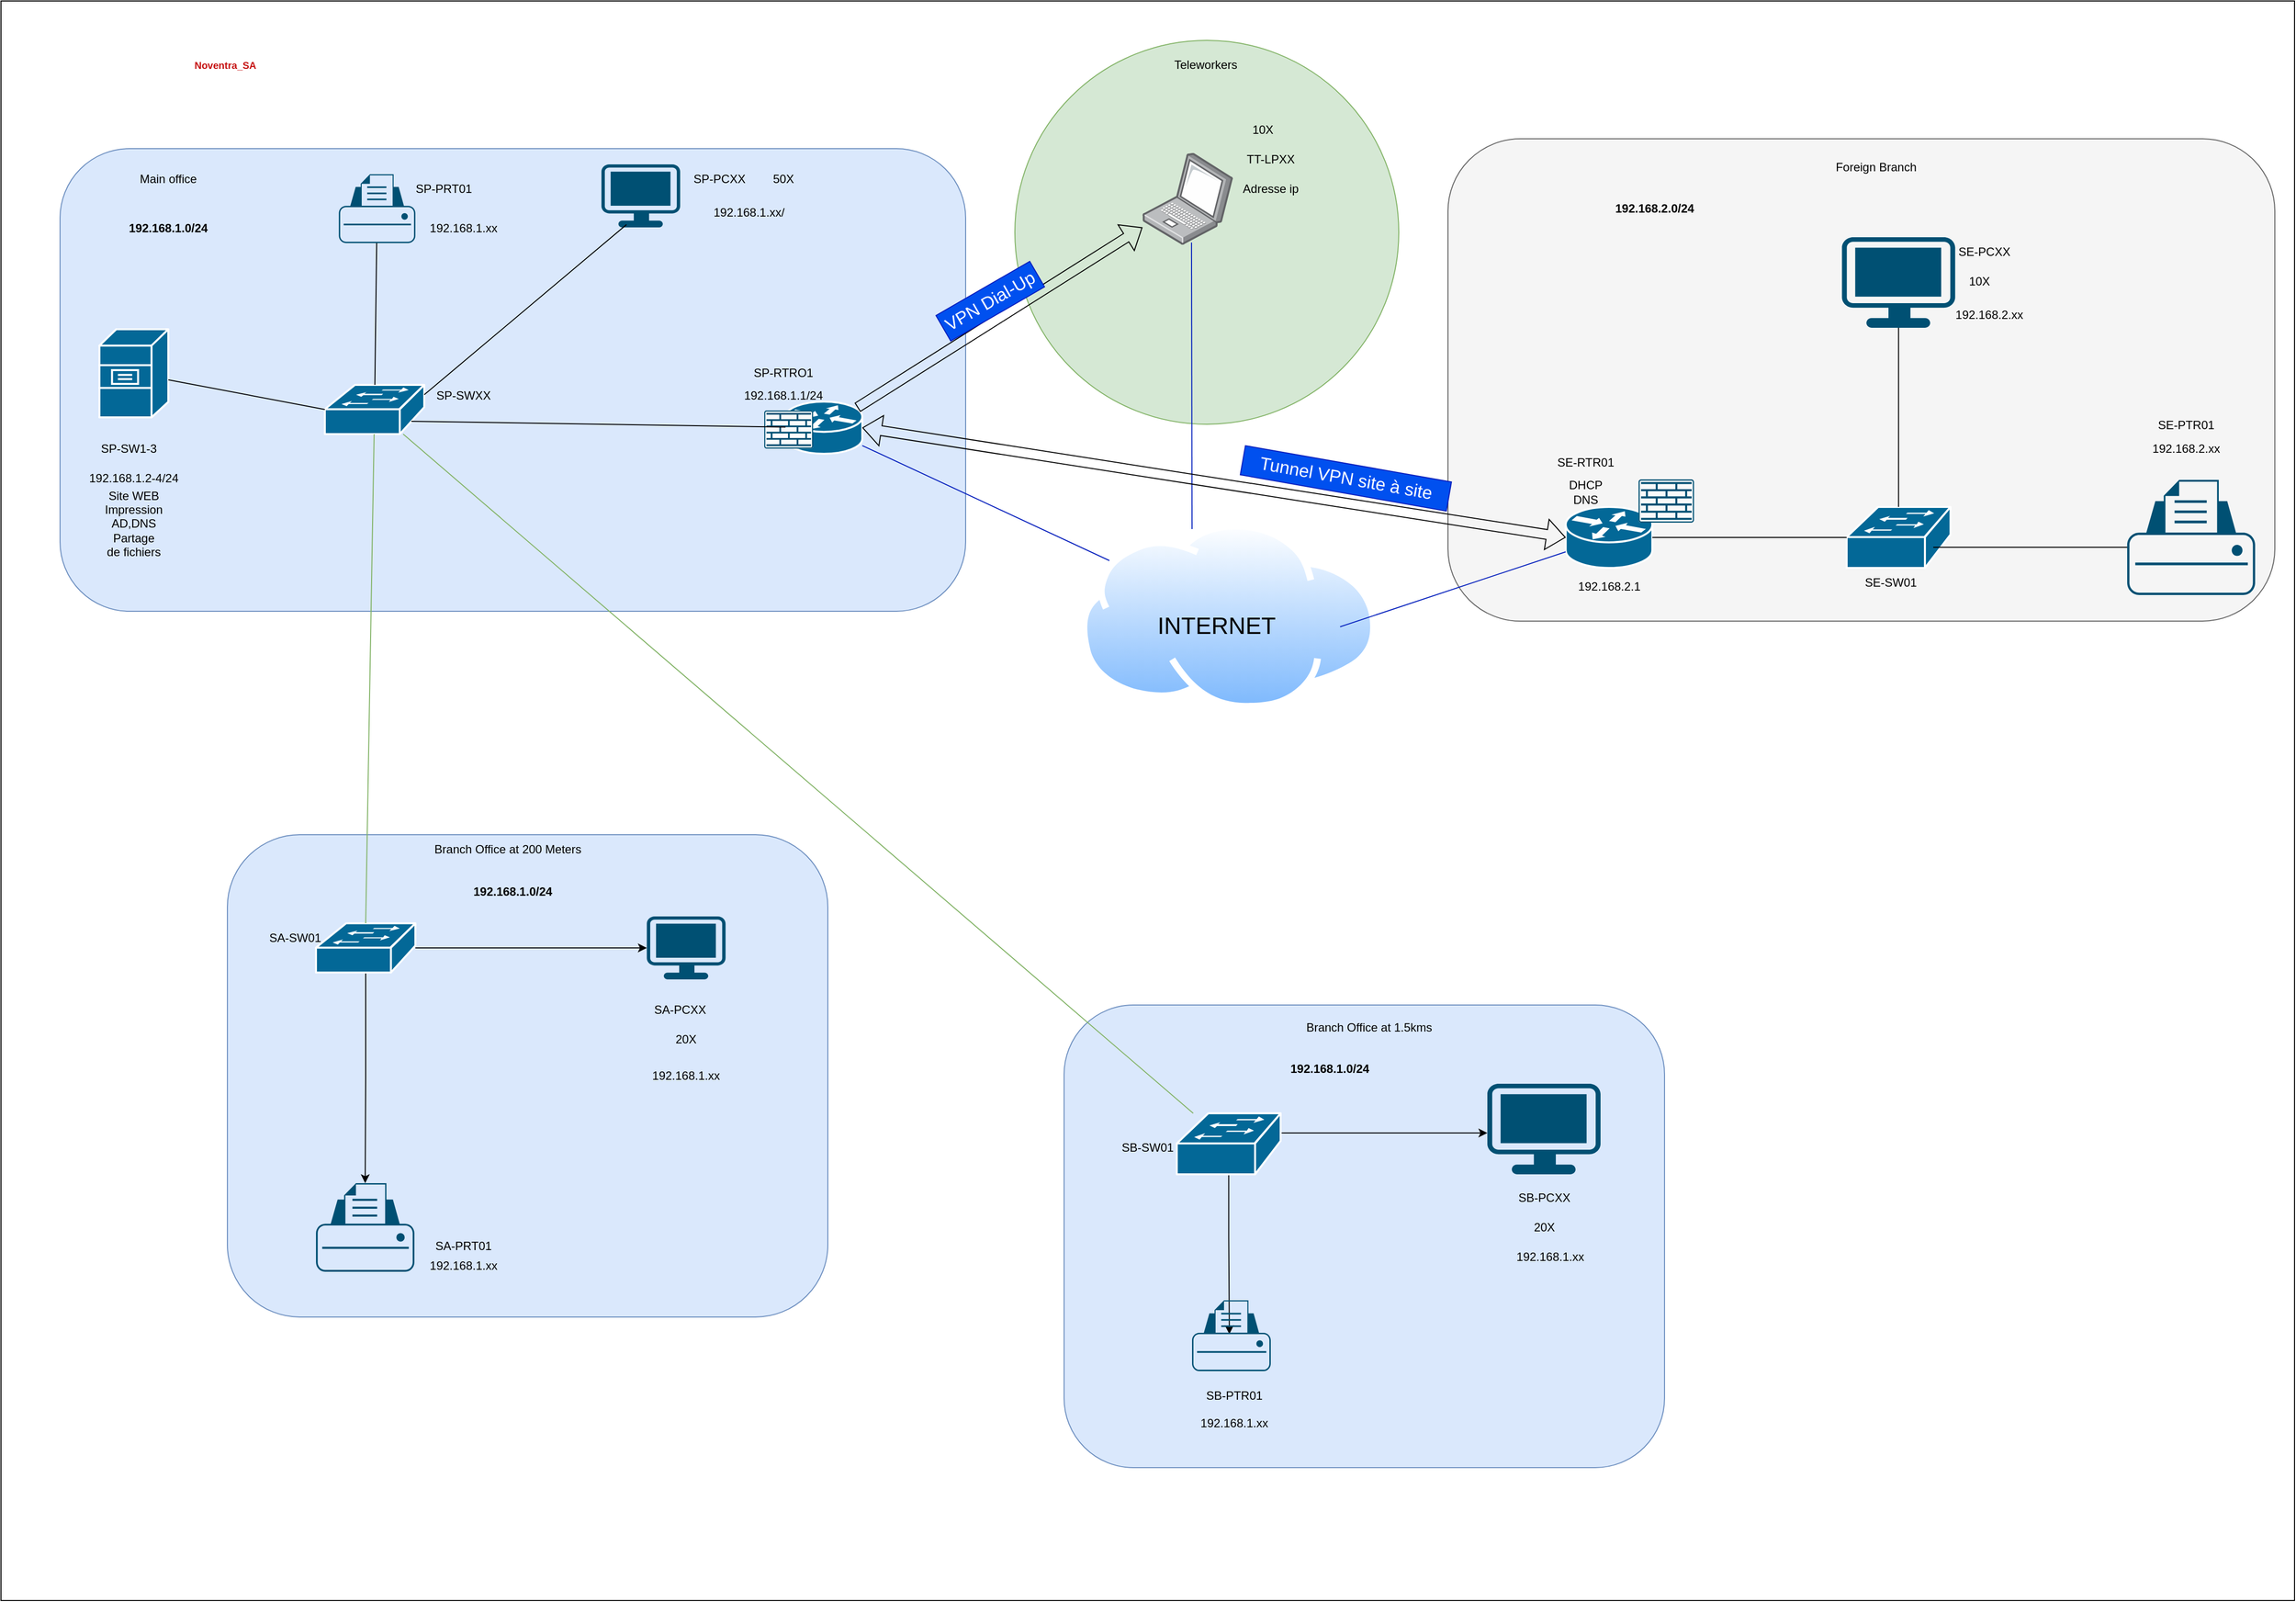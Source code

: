 <mxfile version="26.2.4" pages="2">
  <diagram id="-z7jRZoSWvxVKnxL6sQP" name="Page-3">
    <mxGraphModel dx="1027" dy="546" grid="1" gridSize="10" guides="1" tooltips="1" connect="1" arrows="1" fold="1" page="1" pageScale="1" pageWidth="850" pageHeight="1100" math="0" shadow="0">
      <root>
        <mxCell id="0" />
        <mxCell id="1" parent="0" />
        <mxCell id="C1oCsFHne1K-k9tNJqeC-1" value="" style="rounded=0;whiteSpace=wrap;html=1;" parent="1" vertex="1">
          <mxGeometry x="200" y="280" width="2330" height="1625" as="geometry" />
        </mxCell>
        <mxCell id="C1oCsFHne1K-k9tNJqeC-2" value="" style="ellipse;whiteSpace=wrap;html=1;aspect=fixed;fillColor=#d5e8d4;strokeColor=#82b366;" parent="1" vertex="1">
          <mxGeometry x="1230" y="320" width="390" height="390" as="geometry" />
        </mxCell>
        <mxCell id="C1oCsFHne1K-k9tNJqeC-3" value="" style="rounded=1;whiteSpace=wrap;html=1;fillColor=#dae8fc;strokeColor=#6c8ebf;fontStyle=1" parent="1" vertex="1">
          <mxGeometry x="260" y="430" width="920" height="470" as="geometry" />
        </mxCell>
        <mxCell id="C1oCsFHne1K-k9tNJqeC-4" value="" style="rounded=1;whiteSpace=wrap;html=1;fillColor=#f5f5f5;strokeColor=#666666;fontColor=#333333;" parent="1" vertex="1">
          <mxGeometry x="1670" y="420" width="840" height="490" as="geometry" />
        </mxCell>
        <mxCell id="C1oCsFHne1K-k9tNJqeC-5" value="" style="rounded=1;whiteSpace=wrap;html=1;fillColor=#dae8fc;strokeColor=#6c8ebf;" parent="1" vertex="1">
          <mxGeometry x="1280" y="1300" width="610" height="470" as="geometry" />
        </mxCell>
        <mxCell id="C1oCsFHne1K-k9tNJqeC-6" value="" style="rounded=1;whiteSpace=wrap;html=1;fillColor=#dae8fc;strokeColor=#6c8ebf;" parent="1" vertex="1">
          <mxGeometry x="430" y="1127" width="610" height="490" as="geometry" />
        </mxCell>
        <mxCell id="C1oCsFHne1K-k9tNJqeC-7" value="" style="shape=mxgraph.cisco.servers.file_server;sketch=0;html=1;pointerEvents=1;dashed=0;fillColor=#036897;strokeColor=#ffffff;strokeWidth=2;verticalLabelPosition=bottom;verticalAlign=top;align=center;outlineConnect=0;" parent="1" vertex="1">
          <mxGeometry x="300" y="613.5" width="70" height="89.5" as="geometry" />
        </mxCell>
        <mxCell id="C1oCsFHne1K-k9tNJqeC-8" value="" style="shape=mxgraph.cisco.switches.workgroup_switch;sketch=0;html=1;pointerEvents=1;dashed=0;fillColor=#036897;strokeColor=#ffffff;strokeWidth=2;verticalLabelPosition=bottom;verticalAlign=top;align=center;outlineConnect=0;" parent="1" vertex="1">
          <mxGeometry x="529" y="670" width="101" height="50" as="geometry" />
        </mxCell>
        <mxCell id="C1oCsFHne1K-k9tNJqeC-9" value="" style="shape=mxgraph.cisco.routers.router;sketch=0;html=1;pointerEvents=1;dashed=0;fillColor=#036897;strokeColor=#ffffff;strokeWidth=2;verticalLabelPosition=bottom;verticalAlign=top;align=center;outlineConnect=0;" parent="1" vertex="1">
          <mxGeometry x="997" y="687" width="78" height="53" as="geometry" />
        </mxCell>
        <mxCell id="C1oCsFHne1K-k9tNJqeC-10" value="" style="points=[[0.22,0.185,0],[0.5,0,0],[0.78,0.185,0],[0.975,0.49,0],[1,0.73,0],[0.975,0.97,0],[0.5,1,0],[0.025,0.97,0],[0,0.73,0],[0.025,0.49,0]];verticalLabelPosition=bottom;sketch=0;html=1;verticalAlign=top;aspect=fixed;align=center;pointerEvents=1;shape=mxgraph.cisco19.printer;fillColor=#005073;strokeColor=none;" parent="1" vertex="1">
          <mxGeometry x="543.22" y="456" width="77.78" height="70" as="geometry" />
        </mxCell>
        <mxCell id="C1oCsFHne1K-k9tNJqeC-11" value="" style="points=[[0.03,0.03,0],[0.5,0,0],[0.97,0.03,0],[1,0.4,0],[0.97,0.745,0],[0.5,1,0],[0.03,0.745,0],[0,0.4,0]];verticalLabelPosition=bottom;sketch=0;html=1;verticalAlign=top;aspect=fixed;align=center;pointerEvents=1;shape=mxgraph.cisco19.workstation;fillColor=#005073;strokeColor=none;" parent="1" vertex="1">
          <mxGeometry x="810" y="446" width="80" height="64" as="geometry" />
        </mxCell>
        <mxCell id="C1oCsFHne1K-k9tNJqeC-12" value="" style="sketch=0;points=[[0.015,0.015,0],[0.985,0.015,0],[0.985,0.985,0],[0.015,0.985,0],[0.25,0,0],[0.5,0,0],[0.75,0,0],[1,0.25,0],[1,0.5,0],[1,0.75,0],[0.75,1,0],[0.5,1,0],[0.25,1,0],[0,0.75,0],[0,0.5,0],[0,0.25,0]];verticalLabelPosition=bottom;html=1;verticalAlign=top;aspect=fixed;align=center;pointerEvents=1;shape=mxgraph.cisco19.rect;prIcon=firewall;fillColor=#FAFAFA;strokeColor=#005073;" parent="1" vertex="1">
          <mxGeometry x="975.4" y="696" width="49.6" height="38.75" as="geometry" />
        </mxCell>
        <mxCell id="C1oCsFHne1K-k9tNJqeC-13" style="edgeStyle=orthogonalEdgeStyle;rounded=0;orthogonalLoop=1;jettySize=auto;html=1;" parent="1" source="C1oCsFHne1K-k9tNJqeC-15" target="C1oCsFHne1K-k9tNJqeC-17" edge="1">
          <mxGeometry relative="1" as="geometry">
            <Array as="points">
              <mxPoint x="1650" y="1430" />
              <mxPoint x="1650" y="1430" />
            </Array>
          </mxGeometry>
        </mxCell>
        <mxCell id="C1oCsFHne1K-k9tNJqeC-14" style="edgeStyle=orthogonalEdgeStyle;rounded=0;orthogonalLoop=1;jettySize=auto;html=1;entryX=0.474;entryY=0.478;entryDx=0;entryDy=0;entryPerimeter=0;" parent="1" source="C1oCsFHne1K-k9tNJqeC-15" target="C1oCsFHne1K-k9tNJqeC-16" edge="1">
          <mxGeometry relative="1" as="geometry" />
        </mxCell>
        <mxCell id="C1oCsFHne1K-k9tNJqeC-15" value="" style="shape=mxgraph.cisco.switches.workgroup_switch;sketch=0;html=1;pointerEvents=1;dashed=0;fillColor=#036897;strokeColor=#ffffff;strokeWidth=2;verticalLabelPosition=bottom;verticalAlign=top;align=center;outlineConnect=0;" parent="1" vertex="1">
          <mxGeometry x="1394.5" y="1410" width="105.5" height="62" as="geometry" />
        </mxCell>
        <mxCell id="C1oCsFHne1K-k9tNJqeC-16" value="" style="points=[[0.22,0.185,0],[0.5,0,0],[0.78,0.185,0],[0.975,0.49,0],[1,0.73,0],[0.975,0.97,0],[0.5,1,0],[0.025,0.97,0],[0,0.73,0],[0.025,0.49,0]];verticalLabelPosition=bottom;sketch=0;html=1;verticalAlign=top;aspect=fixed;align=center;pointerEvents=1;shape=mxgraph.cisco19.printer;fillColor=#005073;strokeColor=none;" parent="1" vertex="1">
          <mxGeometry x="1410" y="1600" width="80" height="72" as="geometry" />
        </mxCell>
        <mxCell id="C1oCsFHne1K-k9tNJqeC-17" value="" style="points=[[0.03,0.03,0],[0.5,0,0],[0.97,0.03,0],[1,0.4,0],[0.97,0.745,0],[0.5,1,0],[0.03,0.745,0],[0,0.4,0]];verticalLabelPosition=bottom;sketch=0;html=1;verticalAlign=top;aspect=fixed;align=center;pointerEvents=1;shape=mxgraph.cisco19.workstation;fillColor=#005073;strokeColor=none;" parent="1" vertex="1">
          <mxGeometry x="1710" y="1380" width="115" height="92" as="geometry" />
        </mxCell>
        <mxCell id="C1oCsFHne1K-k9tNJqeC-18" style="edgeStyle=orthogonalEdgeStyle;rounded=0;orthogonalLoop=1;jettySize=auto;html=1;exitX=0.5;exitY=1;exitDx=0;exitDy=0;" parent="1" source="C1oCsFHne1K-k9tNJqeC-5" target="C1oCsFHne1K-k9tNJqeC-5" edge="1">
          <mxGeometry relative="1" as="geometry" />
        </mxCell>
        <mxCell id="C1oCsFHne1K-k9tNJqeC-19" style="edgeStyle=orthogonalEdgeStyle;rounded=0;orthogonalLoop=1;jettySize=auto;html=1;" parent="1" source="C1oCsFHne1K-k9tNJqeC-21" target="C1oCsFHne1K-k9tNJqeC-22" edge="1">
          <mxGeometry relative="1" as="geometry" />
        </mxCell>
        <mxCell id="C1oCsFHne1K-k9tNJqeC-20" style="edgeStyle=orthogonalEdgeStyle;rounded=0;orthogonalLoop=1;jettySize=auto;html=1;" parent="1" source="C1oCsFHne1K-k9tNJqeC-21" target="C1oCsFHne1K-k9tNJqeC-23" edge="1">
          <mxGeometry relative="1" as="geometry" />
        </mxCell>
        <mxCell id="C1oCsFHne1K-k9tNJqeC-21" value="" style="shape=mxgraph.cisco.switches.workgroup_switch;sketch=0;html=1;pointerEvents=1;dashed=0;fillColor=#036897;strokeColor=#ffffff;strokeWidth=2;verticalLabelPosition=bottom;verticalAlign=top;align=center;outlineConnect=0;" parent="1" vertex="1">
          <mxGeometry x="520" y="1217" width="101" height="50" as="geometry" />
        </mxCell>
        <mxCell id="C1oCsFHne1K-k9tNJqeC-22" value="" style="points=[[0.03,0.03,0],[0.5,0,0],[0.97,0.03,0],[1,0.4,0],[0.97,0.745,0],[0.5,1,0],[0.03,0.745,0],[0,0.4,0]];verticalLabelPosition=bottom;sketch=0;html=1;verticalAlign=top;aspect=fixed;align=center;pointerEvents=1;shape=mxgraph.cisco19.workstation;fillColor=#005073;strokeColor=none;" parent="1" vertex="1">
          <mxGeometry x="856.11" y="1210" width="80" height="64" as="geometry" />
        </mxCell>
        <mxCell id="C1oCsFHne1K-k9tNJqeC-23" value="" style="points=[[0.22,0.185,0],[0.5,0,0],[0.78,0.185,0],[0.975,0.49,0],[1,0.73,0],[0.975,0.97,0],[0.5,1,0],[0.025,0.97,0],[0,0.73,0],[0.025,0.49,0]];verticalLabelPosition=bottom;sketch=0;html=1;verticalAlign=top;aspect=fixed;align=center;pointerEvents=1;shape=mxgraph.cisco19.printer;fillColor=#005073;strokeColor=none;" parent="1" vertex="1">
          <mxGeometry x="520" y="1481" width="100" height="90" as="geometry" />
        </mxCell>
        <mxCell id="C1oCsFHne1K-k9tNJqeC-24" value="" style="shape=mxgraph.cisco.routers.router;sketch=0;html=1;pointerEvents=1;dashed=0;fillColor=#036897;strokeColor=#ffffff;strokeWidth=2;verticalLabelPosition=bottom;verticalAlign=top;align=center;outlineConnect=0;" parent="1" vertex="1">
          <mxGeometry x="1789.6" y="794" width="88" height="62" as="geometry" />
        </mxCell>
        <mxCell id="C1oCsFHne1K-k9tNJqeC-25" value="" style="points=[[0.22,0.185,0],[0.5,0,0],[0.78,0.185,0],[0.975,0.49,0],[1,0.73,0],[0.975,0.97,0],[0.5,1,0],[0.025,0.97,0],[0,0.73,0],[0.025,0.49,0]];verticalLabelPosition=bottom;sketch=0;html=1;verticalAlign=top;aspect=fixed;align=center;pointerEvents=1;shape=mxgraph.cisco19.printer;fillColor=#005073;strokeColor=none;" parent="1" vertex="1">
          <mxGeometry x="2360" y="766.5" width="130" height="117" as="geometry" />
        </mxCell>
        <mxCell id="C1oCsFHne1K-k9tNJqeC-26" value="" style="points=[[0.03,0.03,0],[0.5,0,0],[0.97,0.03,0],[1,0.4,0],[0.97,0.745,0],[0.5,1,0],[0.03,0.745,0],[0,0.4,0]];verticalLabelPosition=bottom;sketch=0;html=1;verticalAlign=top;aspect=fixed;align=center;pointerEvents=1;shape=mxgraph.cisco19.workstation;fillColor=#005073;strokeColor=none;" parent="1" vertex="1">
          <mxGeometry x="2070.25" y="520" width="115" height="92" as="geometry" />
        </mxCell>
        <mxCell id="C1oCsFHne1K-k9tNJqeC-27" value="" style="shape=mxgraph.cisco.switches.workgroup_switch;sketch=0;html=1;pointerEvents=1;dashed=0;fillColor=#036897;strokeColor=#ffffff;strokeWidth=2;verticalLabelPosition=bottom;verticalAlign=top;align=center;outlineConnect=0;" parent="1" vertex="1">
          <mxGeometry x="2075" y="794" width="105.5" height="62" as="geometry" />
        </mxCell>
        <mxCell id="C1oCsFHne1K-k9tNJqeC-28" value="" style="image;aspect=fixed;perimeter=ellipsePerimeter;html=1;align=center;shadow=0;dashed=0;spacingTop=3;image=img/lib/active_directory/internet_cloud.svg;strokeColor=#b93631;" parent="1" vertex="1">
          <mxGeometry x="1296.46" y="810" width="301.59" height="190" as="geometry" />
        </mxCell>
        <mxCell id="C1oCsFHne1K-k9tNJqeC-29" value="&lt;font style=&quot;font-size: 24px;&quot;&gt;INTERNET&lt;/font&gt;" style="text;strokeColor=none;fillColor=none;align=left;verticalAlign=middle;spacingLeft=4;spacingRight=4;overflow=hidden;points=[[0,0.5],[1,0.5]];portConstraint=eastwest;rotatable=0;whiteSpace=wrap;html=1;" parent="1" vertex="1">
          <mxGeometry x="1368.8" y="880" width="170" height="70" as="geometry" />
        </mxCell>
        <mxCell id="C1oCsFHne1K-k9tNJqeC-30" value="Branch Office at 200 Meters" style="text;html=1;strokeColor=none;fillColor=none;align=center;verticalAlign=middle;whiteSpace=wrap;rounded=0;" parent="1" vertex="1">
          <mxGeometry x="600" y="1127" width="230" height="30" as="geometry" />
        </mxCell>
        <mxCell id="C1oCsFHne1K-k9tNJqeC-31" value="Main office" style="text;html=1;strokeColor=none;fillColor=none;align=center;verticalAlign=middle;whiteSpace=wrap;rounded=0;" parent="1" vertex="1">
          <mxGeometry x="255" y="446" width="230" height="30" as="geometry" />
        </mxCell>
        <mxCell id="C1oCsFHne1K-k9tNJqeC-32" value="Branch Office at 1.5kms&lt;br&gt;&lt;font style=&quot;font-size: 21px;&quot; color=&quot;#fcfcfc&quot;&gt;&lt;span style=&quot;background-color: rgb(8, 8, 8);&quot;&gt;&lt;br&gt;&lt;/span&gt;&lt;/font&gt;" style="text;html=1;strokeColor=none;fillColor=none;align=center;verticalAlign=middle;whiteSpace=wrap;rounded=0;" parent="1" vertex="1">
          <mxGeometry x="1430" y="1320" width="320" height="30" as="geometry" />
        </mxCell>
        <mxCell id="C1oCsFHne1K-k9tNJqeC-33" value="Foreign Branch" style="text;html=1;strokeColor=none;fillColor=none;align=center;verticalAlign=middle;whiteSpace=wrap;rounded=0;" parent="1" vertex="1">
          <mxGeometry x="1990" y="434.34" width="230" height="30" as="geometry" />
        </mxCell>
        <mxCell id="C1oCsFHne1K-k9tNJqeC-34" value="" style="image;points=[];aspect=fixed;html=1;align=center;shadow=0;dashed=0;image=img/lib/allied_telesis/computer_and_terminals/Laptop.svg;" parent="1" vertex="1">
          <mxGeometry x="1359.59" y="434.34" width="92" height="93.31" as="geometry" />
        </mxCell>
        <mxCell id="C1oCsFHne1K-k9tNJqeC-35" value="SP-SWXX" style="text;html=1;strokeColor=none;fillColor=none;align=center;verticalAlign=middle;whiteSpace=wrap;rounded=0;" parent="1" vertex="1">
          <mxGeometry x="640" y="666" width="60" height="30" as="geometry" />
        </mxCell>
        <mxCell id="C1oCsFHne1K-k9tNJqeC-36" value="SP-PRT01" style="text;html=1;strokeColor=none;fillColor=none;align=center;verticalAlign=middle;whiteSpace=wrap;rounded=0;" parent="1" vertex="1">
          <mxGeometry x="620" y="456" width="60" height="30" as="geometry" />
        </mxCell>
        <mxCell id="C1oCsFHne1K-k9tNJqeC-37" value="SP-PCXX" style="text;html=1;strokeColor=none;fillColor=none;align=center;verticalAlign=middle;whiteSpace=wrap;rounded=0;" parent="1" vertex="1">
          <mxGeometry x="900" y="446" width="60" height="30" as="geometry" />
        </mxCell>
        <mxCell id="C1oCsFHne1K-k9tNJqeC-38" value="50X" style="text;html=1;strokeColor=none;fillColor=none;align=center;verticalAlign=middle;whiteSpace=wrap;rounded=0;" parent="1" vertex="1">
          <mxGeometry x="965" y="446" width="60" height="30" as="geometry" />
        </mxCell>
        <mxCell id="C1oCsFHne1K-k9tNJqeC-39" value="SP-RTRO1" style="text;html=1;strokeColor=none;fillColor=none;align=center;verticalAlign=middle;whiteSpace=wrap;rounded=0;" parent="1" vertex="1">
          <mxGeometry x="960" y="643" width="70" height="30" as="geometry" />
        </mxCell>
        <mxCell id="C1oCsFHne1K-k9tNJqeC-40" value="SA-PCXX" style="text;html=1;strokeColor=none;fillColor=none;align=center;verticalAlign=middle;whiteSpace=wrap;rounded=0;" parent="1" vertex="1">
          <mxGeometry x="860" y="1290" width="60" height="30" as="geometry" />
        </mxCell>
        <mxCell id="C1oCsFHne1K-k9tNJqeC-41" value="20X" style="text;html=1;strokeColor=none;fillColor=none;align=center;verticalAlign=middle;whiteSpace=wrap;rounded=0;" parent="1" vertex="1">
          <mxGeometry x="866.11" y="1320" width="60" height="30" as="geometry" />
        </mxCell>
        <mxCell id="C1oCsFHne1K-k9tNJqeC-42" value="SA-PRT01" style="text;html=1;strokeColor=none;fillColor=none;align=center;verticalAlign=middle;whiteSpace=wrap;rounded=0;" parent="1" vertex="1">
          <mxGeometry x="640" y="1530" width="60" height="30" as="geometry" />
        </mxCell>
        <mxCell id="C1oCsFHne1K-k9tNJqeC-43" value="SA-SW01" style="text;html=1;strokeColor=none;fillColor=none;align=center;verticalAlign=middle;whiteSpace=wrap;rounded=0;" parent="1" vertex="1">
          <mxGeometry x="469" y="1217" width="60" height="30" as="geometry" />
        </mxCell>
        <mxCell id="C1oCsFHne1K-k9tNJqeC-44" value="SB-PTR01" style="text;html=1;strokeColor=none;fillColor=none;align=center;verticalAlign=middle;whiteSpace=wrap;rounded=0;" parent="1" vertex="1">
          <mxGeometry x="1422.54" y="1682" width="60" height="30" as="geometry" />
        </mxCell>
        <mxCell id="C1oCsFHne1K-k9tNJqeC-45" value="SB-PCXX" style="text;html=1;strokeColor=none;fillColor=none;align=center;verticalAlign=middle;whiteSpace=wrap;rounded=0;" parent="1" vertex="1">
          <mxGeometry x="1737.5" y="1481" width="60" height="30" as="geometry" />
        </mxCell>
        <mxCell id="C1oCsFHne1K-k9tNJqeC-46" value="20X" style="text;html=1;strokeColor=none;fillColor=none;align=center;verticalAlign=middle;whiteSpace=wrap;rounded=0;" parent="1" vertex="1">
          <mxGeometry x="1737.5" y="1511" width="60" height="30" as="geometry" />
        </mxCell>
        <mxCell id="C1oCsFHne1K-k9tNJqeC-47" value="SB-SW01" style="text;html=1;strokeColor=none;fillColor=none;align=center;verticalAlign=middle;whiteSpace=wrap;rounded=0;" parent="1" vertex="1">
          <mxGeometry x="1334.5" y="1430" width="60" height="30" as="geometry" />
        </mxCell>
        <mxCell id="C1oCsFHne1K-k9tNJqeC-48" value="Teleworkers" style="text;html=1;strokeColor=none;fillColor=none;align=center;verticalAlign=middle;whiteSpace=wrap;rounded=0;" parent="1" vertex="1">
          <mxGeometry x="1308.8" y="330" width="230" height="30" as="geometry" />
        </mxCell>
        <mxCell id="C1oCsFHne1K-k9tNJqeC-49" value="TT-LPXX" style="text;html=1;strokeColor=none;fillColor=none;align=center;verticalAlign=middle;whiteSpace=wrap;rounded=0;" parent="1" vertex="1">
          <mxGeometry x="1460" y="426" width="60" height="30" as="geometry" />
        </mxCell>
        <mxCell id="C1oCsFHne1K-k9tNJqeC-50" value="10X" style="text;html=1;strokeColor=none;fillColor=none;align=center;verticalAlign=middle;whiteSpace=wrap;rounded=0;" parent="1" vertex="1">
          <mxGeometry x="1451.59" y="396" width="60" height="30" as="geometry" />
        </mxCell>
        <mxCell id="C1oCsFHne1K-k9tNJqeC-51" value="SE-RTR01" style="text;html=1;strokeColor=none;fillColor=none;align=center;verticalAlign=middle;whiteSpace=wrap;rounded=0;" parent="1" vertex="1">
          <mxGeometry x="1780.0" y="734" width="60" height="30" as="geometry" />
        </mxCell>
        <mxCell id="C1oCsFHne1K-k9tNJqeC-52" value="SE-SW01" style="text;html=1;strokeColor=none;fillColor=none;align=center;verticalAlign=middle;whiteSpace=wrap;rounded=0;" parent="1" vertex="1">
          <mxGeometry x="2090" y="856" width="60" height="30" as="geometry" />
        </mxCell>
        <mxCell id="C1oCsFHne1K-k9tNJqeC-53" value="SE-PTR01" style="text;html=1;strokeColor=none;fillColor=none;align=center;verticalAlign=middle;whiteSpace=wrap;rounded=0;" parent="1" vertex="1">
          <mxGeometry x="2390" y="696" width="60" height="30" as="geometry" />
        </mxCell>
        <mxCell id="C1oCsFHne1K-k9tNJqeC-54" value="SE-PCXX&lt;br&gt;" style="text;html=1;strokeColor=none;fillColor=none;align=center;verticalAlign=middle;whiteSpace=wrap;rounded=0;" parent="1" vertex="1">
          <mxGeometry x="2185.25" y="520" width="60" height="30" as="geometry" />
        </mxCell>
        <mxCell id="C1oCsFHne1K-k9tNJqeC-55" value="10X" style="text;html=1;strokeColor=none;fillColor=none;align=center;verticalAlign=middle;whiteSpace=wrap;rounded=0;" parent="1" vertex="1">
          <mxGeometry x="2180" y="550" width="60" height="30" as="geometry" />
        </mxCell>
        <mxCell id="C1oCsFHne1K-k9tNJqeC-56" value="&lt;font color=&quot;#c51111&quot; size=&quot;1&quot;&gt;&lt;b&gt;Noventra_SA&lt;/b&gt;&lt;/font&gt;" style="text;html=1;strokeColor=none;fillColor=none;align=center;verticalAlign=middle;whiteSpace=wrap;rounded=0;" parent="1" vertex="1">
          <mxGeometry x="313.22" y="330" width="230" height="30" as="geometry" />
        </mxCell>
        <mxCell id="C1oCsFHne1K-k9tNJqeC-57" value="" style="endArrow=none;html=1;rounded=0;" parent="1" source="C1oCsFHne1K-k9tNJqeC-10" target="C1oCsFHne1K-k9tNJqeC-8" edge="1">
          <mxGeometry width="50" height="50" relative="1" as="geometry">
            <mxPoint x="542.89" y="612" as="sourcePoint" />
            <mxPoint x="560" y="590" as="targetPoint" />
            <Array as="points" />
          </mxGeometry>
        </mxCell>
        <mxCell id="C1oCsFHne1K-k9tNJqeC-58" value="" style="endArrow=none;html=1;rounded=0;entryX=0;entryY=0.5;entryDx=0;entryDy=0;entryPerimeter=0;" parent="1" source="C1oCsFHne1K-k9tNJqeC-7" target="C1oCsFHne1K-k9tNJqeC-8" edge="1">
          <mxGeometry width="50" height="50" relative="1" as="geometry">
            <mxPoint x="420" y="737" as="sourcePoint" />
            <mxPoint x="470" y="687" as="targetPoint" />
          </mxGeometry>
        </mxCell>
        <mxCell id="C1oCsFHne1K-k9tNJqeC-59" value="" style="endArrow=none;html=1;rounded=0;entryX=0.318;entryY=0.956;entryDx=0;entryDy=0;entryPerimeter=0;" parent="1" target="C1oCsFHne1K-k9tNJqeC-11" edge="1">
          <mxGeometry width="50" height="50" relative="1" as="geometry">
            <mxPoint x="630" y="680" as="sourcePoint" />
            <mxPoint x="680" y="630" as="targetPoint" />
          </mxGeometry>
        </mxCell>
        <mxCell id="C1oCsFHne1K-k9tNJqeC-60" value="" style="endArrow=none;html=1;rounded=0;exitX=0.87;exitY=0.74;exitDx=0;exitDy=0;exitPerimeter=0;" parent="1" source="C1oCsFHne1K-k9tNJqeC-8" target="C1oCsFHne1K-k9tNJqeC-9" edge="1">
          <mxGeometry width="50" height="50" relative="1" as="geometry">
            <mxPoint x="740" y="746" as="sourcePoint" />
            <mxPoint x="790" y="696" as="targetPoint" />
          </mxGeometry>
        </mxCell>
        <mxCell id="C1oCsFHne1K-k9tNJqeC-61" value="&lt;b&gt;192.168.1.0/24&lt;/b&gt;" style="text;html=1;strokeColor=none;fillColor=none;align=center;verticalAlign=middle;whiteSpace=wrap;rounded=0;" parent="1" vertex="1">
          <mxGeometry x="340" y="496" width="60" height="30" as="geometry" />
        </mxCell>
        <mxCell id="C1oCsFHne1K-k9tNJqeC-62" value="192.168.1.xx/" style="text;html=1;strokeColor=none;fillColor=none;align=center;verticalAlign=middle;whiteSpace=wrap;rounded=0;" parent="1" vertex="1">
          <mxGeometry x="880" y="480" width="160" height="30" as="geometry" />
        </mxCell>
        <mxCell id="C1oCsFHne1K-k9tNJqeC-63" value="192.168.1.2-4/24" style="text;html=1;strokeColor=none;fillColor=none;align=center;verticalAlign=middle;whiteSpace=wrap;rounded=0;" parent="1" vertex="1">
          <mxGeometry x="255" y="750" width="160" height="30" as="geometry" />
        </mxCell>
        <mxCell id="C1oCsFHne1K-k9tNJqeC-64" value="SP-SW1-3" style="text;html=1;strokeColor=none;fillColor=none;align=center;verticalAlign=middle;whiteSpace=wrap;rounded=0;" parent="1" vertex="1">
          <mxGeometry x="300" y="720" width="60" height="30" as="geometry" />
        </mxCell>
        <mxCell id="C1oCsFHne1K-k9tNJqeC-65" value="192.168.1.1/24" style="text;html=1;strokeColor=none;fillColor=none;align=center;verticalAlign=middle;whiteSpace=wrap;rounded=0;" parent="1" vertex="1">
          <mxGeometry x="915" y="666" width="160" height="30" as="geometry" />
        </mxCell>
        <mxCell id="C1oCsFHne1K-k9tNJqeC-66" value="Site WEB&lt;br&gt;Impression&lt;br&gt;AD,DNS&lt;br&gt;Partage de fichiers" style="text;html=1;strokeColor=none;fillColor=none;align=center;verticalAlign=middle;whiteSpace=wrap;rounded=0;" parent="1" vertex="1">
          <mxGeometry x="305" y="796" width="60" height="30" as="geometry" />
        </mxCell>
        <mxCell id="C1oCsFHne1K-k9tNJqeC-67" value="192.168.1.xx" style="text;html=1;strokeColor=none;fillColor=none;align=center;verticalAlign=middle;whiteSpace=wrap;rounded=0;" parent="1" vertex="1">
          <mxGeometry x="640" y="1550" width="60" height="30" as="geometry" />
        </mxCell>
        <mxCell id="C1oCsFHne1K-k9tNJqeC-68" value="192.168.1.xx" style="text;html=1;strokeColor=none;fillColor=none;align=center;verticalAlign=middle;whiteSpace=wrap;rounded=0;" parent="1" vertex="1">
          <mxGeometry x="816.11" y="1357" width="160" height="30" as="geometry" />
        </mxCell>
        <mxCell id="C1oCsFHne1K-k9tNJqeC-69" value="192.168.1.xx" style="text;html=1;strokeColor=none;fillColor=none;align=center;verticalAlign=middle;whiteSpace=wrap;rounded=0;" parent="1" vertex="1">
          <mxGeometry x="590" y="496" width="160" height="30" as="geometry" />
        </mxCell>
        <mxCell id="C1oCsFHne1K-k9tNJqeC-70" value="&lt;b&gt;192.168.1.0/24&lt;/b&gt;" style="text;html=1;strokeColor=none;fillColor=none;align=center;verticalAlign=middle;whiteSpace=wrap;rounded=0;" parent="1" vertex="1">
          <mxGeometry x="690" y="1170" width="60" height="30" as="geometry" />
        </mxCell>
        <mxCell id="C1oCsFHne1K-k9tNJqeC-71" value="" style="endArrow=none;html=1;rounded=0;fillColor=#d5e8d4;strokeColor=#82b366;" parent="1" source="C1oCsFHne1K-k9tNJqeC-15" target="C1oCsFHne1K-k9tNJqeC-8" edge="1">
          <mxGeometry width="50" height="50" relative="1" as="geometry">
            <mxPoint x="1320" y="1340" as="sourcePoint" />
            <mxPoint x="1370" y="1290" as="targetPoint" />
          </mxGeometry>
        </mxCell>
        <mxCell id="C1oCsFHne1K-k9tNJqeC-72" value="&lt;b&gt;192.168.1.0/24&lt;/b&gt;" style="text;html=1;strokeColor=none;fillColor=none;align=center;verticalAlign=middle;whiteSpace=wrap;rounded=0;" parent="1" vertex="1">
          <mxGeometry x="1520" y="1350" width="60" height="30" as="geometry" />
        </mxCell>
        <mxCell id="C1oCsFHne1K-k9tNJqeC-73" value="192.168.1.xx" style="text;html=1;strokeColor=none;fillColor=none;align=center;verticalAlign=middle;whiteSpace=wrap;rounded=0;" parent="1" vertex="1">
          <mxGeometry x="1422.54" y="1710" width="60" height="30" as="geometry" />
        </mxCell>
        <mxCell id="C1oCsFHne1K-k9tNJqeC-74" value="192.168.1.xx" style="text;html=1;strokeColor=none;fillColor=none;align=center;verticalAlign=middle;whiteSpace=wrap;rounded=0;" parent="1" vertex="1">
          <mxGeometry x="1743.6" y="1541" width="60" height="30" as="geometry" />
        </mxCell>
        <mxCell id="C1oCsFHne1K-k9tNJqeC-75" value="" style="endArrow=none;html=1;rounded=0;fillColor=#0050ef;strokeColor=#001DBC;" parent="1" source="C1oCsFHne1K-k9tNJqeC-9" target="C1oCsFHne1K-k9tNJqeC-28" edge="1">
          <mxGeometry width="50" height="50" relative="1" as="geometry">
            <mxPoint x="1210" y="896" as="sourcePoint" />
            <mxPoint x="1260" y="846" as="targetPoint" />
            <Array as="points" />
          </mxGeometry>
        </mxCell>
        <mxCell id="C1oCsFHne1K-k9tNJqeC-76" value="" style="endArrow=none;html=1;rounded=0;exitX=0.5;exitY=0;exitDx=0;exitDy=0;exitPerimeter=0;fillColor=#d5e8d4;strokeColor=#82b366;" parent="1" source="C1oCsFHne1K-k9tNJqeC-21" target="C1oCsFHne1K-k9tNJqeC-8" edge="1">
          <mxGeometry width="50" height="50" relative="1" as="geometry">
            <mxPoint x="840" y="930" as="sourcePoint" />
            <mxPoint x="890" y="880" as="targetPoint" />
          </mxGeometry>
        </mxCell>
        <mxCell id="C1oCsFHne1K-k9tNJqeC-77" value="" style="endArrow=none;html=1;rounded=0;entryX=0.542;entryY=0.975;entryDx=0;entryDy=0;entryPerimeter=0;fillColor=#0050ef;strokeColor=#001DBC;" parent="1" target="C1oCsFHne1K-k9tNJqeC-34" edge="1">
          <mxGeometry width="50" height="50" relative="1" as="geometry">
            <mxPoint x="1410" y="816.5" as="sourcePoint" />
            <mxPoint x="1460" y="766.5" as="targetPoint" />
          </mxGeometry>
        </mxCell>
        <mxCell id="C1oCsFHne1K-k9tNJqeC-78" value="192.168.2.1" style="text;html=1;strokeColor=none;fillColor=none;align=center;verticalAlign=middle;whiteSpace=wrap;rounded=0;" parent="1" vertex="1">
          <mxGeometry x="1803.6" y="860" width="60" height="30" as="geometry" />
        </mxCell>
        <mxCell id="C1oCsFHne1K-k9tNJqeC-79" value="" style="sketch=0;points=[[0.015,0.015,0],[0.985,0.015,0],[0.985,0.985,0],[0.015,0.985,0],[0.25,0,0],[0.5,0,0],[0.75,0,0],[1,0.25,0],[1,0.5,0],[1,0.75,0],[0.75,1,0],[0.5,1,0],[0.25,1,0],[0,0.75,0],[0,0.5,0],[0,0.25,0]];verticalLabelPosition=bottom;html=1;verticalAlign=top;aspect=fixed;align=center;pointerEvents=1;shape=mxgraph.cisco19.rect;prIcon=firewall;fillColor=#FAFAFA;strokeColor=#005073;" parent="1" vertex="1">
          <mxGeometry x="1863.6" y="766" width="56.32" height="44" as="geometry" />
        </mxCell>
        <mxCell id="C1oCsFHne1K-k9tNJqeC-80" value="" style="endArrow=none;html=1;rounded=0;fillColor=#0050ef;strokeColor=#001DBC;" parent="1" target="C1oCsFHne1K-k9tNJqeC-24" edge="1">
          <mxGeometry width="50" height="50" relative="1" as="geometry">
            <mxPoint x="1560.41" y="915.75" as="sourcePoint" />
            <mxPoint x="1559.41" y="624.25" as="targetPoint" />
          </mxGeometry>
        </mxCell>
        <mxCell id="C1oCsFHne1K-k9tNJqeC-81" value="192.168.2.xx" style="text;html=1;strokeColor=none;fillColor=none;align=center;verticalAlign=middle;whiteSpace=wrap;rounded=0;" parent="1" vertex="1">
          <mxGeometry x="2190" y="583.5" width="60" height="30" as="geometry" />
        </mxCell>
        <mxCell id="C1oCsFHne1K-k9tNJqeC-82" value="192.168.2.xx" style="text;html=1;strokeColor=none;fillColor=none;align=center;verticalAlign=middle;whiteSpace=wrap;rounded=0;" parent="1" vertex="1">
          <mxGeometry x="2390" y="720" width="60" height="30" as="geometry" />
        </mxCell>
        <mxCell id="C1oCsFHne1K-k9tNJqeC-83" value="" style="endArrow=none;html=1;rounded=0;" parent="1" source="C1oCsFHne1K-k9tNJqeC-27" target="C1oCsFHne1K-k9tNJqeC-26" edge="1">
          <mxGeometry width="50" height="50" relative="1" as="geometry">
            <mxPoint x="2060" y="690" as="sourcePoint" />
            <mxPoint x="2110" y="640" as="targetPoint" />
          </mxGeometry>
        </mxCell>
        <mxCell id="C1oCsFHne1K-k9tNJqeC-84" value="" style="endArrow=none;html=1;rounded=0;" parent="1" source="C1oCsFHne1K-k9tNJqeC-24" target="C1oCsFHne1K-k9tNJqeC-27" edge="1">
          <mxGeometry width="50" height="50" relative="1" as="geometry">
            <mxPoint x="1930" y="850" as="sourcePoint" />
            <mxPoint x="1980" y="800" as="targetPoint" />
          </mxGeometry>
        </mxCell>
        <mxCell id="C1oCsFHne1K-k9tNJqeC-85" value="" style="endArrow=none;html=1;rounded=0;" parent="1" edge="1">
          <mxGeometry width="50" height="50" relative="1" as="geometry">
            <mxPoint x="2163" y="835" as="sourcePoint" />
            <mxPoint x="2360" y="835" as="targetPoint" />
          </mxGeometry>
        </mxCell>
        <mxCell id="C1oCsFHne1K-k9tNJqeC-86" value="" style="shape=flexArrow;endArrow=classic;html=1;rounded=0;" parent="1" target="C1oCsFHne1K-k9tNJqeC-34" edge="1">
          <mxGeometry width="50" height="50" relative="1" as="geometry">
            <mxPoint x="1070" y="693" as="sourcePoint" />
            <mxPoint x="1120" y="643" as="targetPoint" />
            <Array as="points" />
          </mxGeometry>
        </mxCell>
        <mxCell id="C1oCsFHne1K-k9tNJqeC-87" value="&lt;span style=&quot;font-size: 18px;&quot;&gt;VPN Dial-Up&lt;/span&gt;" style="text;html=1;fillColor=#0050ef;align=center;verticalAlign=middle;whiteSpace=wrap;rounded=0;rotation=-30;strokeColor=#001DBC;fontColor=#ffffff;" parent="1" vertex="1">
          <mxGeometry x="1150" y="570" width="110" height="30" as="geometry" />
        </mxCell>
        <mxCell id="C1oCsFHne1K-k9tNJqeC-88" value="DHCP&lt;br&gt;DNS&lt;br&gt;" style="text;html=1;strokeColor=none;fillColor=none;align=center;verticalAlign=middle;whiteSpace=wrap;rounded=0;" parent="1" vertex="1">
          <mxGeometry x="1780.0" y="764" width="60" height="30" as="geometry" />
        </mxCell>
        <mxCell id="C1oCsFHne1K-k9tNJqeC-89" value="&lt;span&gt;192.168.2.0/24&lt;/span&gt;" style="text;html=1;strokeColor=none;fillColor=none;align=center;verticalAlign=middle;whiteSpace=wrap;rounded=0;fontStyle=1" parent="1" vertex="1">
          <mxGeometry x="1850" y="476" width="60" height="30" as="geometry" />
        </mxCell>
        <mxCell id="C1oCsFHne1K-k9tNJqeC-90" value="" style="shape=flexArrow;endArrow=classic;startArrow=classic;html=1;rounded=0;entryX=1;entryY=0.5;entryDx=0;entryDy=0;entryPerimeter=0;exitX=0;exitY=0.5;exitDx=0;exitDy=0;exitPerimeter=0;" parent="1" source="C1oCsFHne1K-k9tNJqeC-24" target="C1oCsFHne1K-k9tNJqeC-9" edge="1">
          <mxGeometry width="100" height="100" relative="1" as="geometry">
            <mxPoint x="1260" y="810" as="sourcePoint" />
            <mxPoint x="1360" y="710" as="targetPoint" />
          </mxGeometry>
        </mxCell>
        <mxCell id="C1oCsFHne1K-k9tNJqeC-91" value="&lt;span style=&quot;font-size: 18px;&quot;&gt;Tunnel VPN site à site&lt;/span&gt;" style="text;html=1;fillColor=#0050ef;align=center;verticalAlign=middle;whiteSpace=wrap;rounded=0;rotation=10;strokeColor=#001DBC;fontColor=#ffffff;" parent="1" vertex="1">
          <mxGeometry x="1460" y="750" width="212.54" height="30" as="geometry" />
        </mxCell>
        <mxCell id="C1oCsFHne1K-k9tNJqeC-92" value="Adresse ip" style="text;html=1;strokeColor=none;fillColor=none;align=center;verticalAlign=middle;whiteSpace=wrap;rounded=0;" parent="1" vertex="1">
          <mxGeometry x="1460" y="456" width="60" height="30" as="geometry" />
        </mxCell>
      </root>
    </mxGraphModel>
  </diagram>
  <diagram name="Page-1" id="uFatYCrnYtEuSqQWcx1J">
    <mxGraphModel dx="3363" dy="598" grid="1" gridSize="10" guides="1" tooltips="1" connect="1" arrows="1" fold="1" page="1" pageScale="1" pageWidth="2336" pageHeight="1654" math="0" shadow="0">
      <root>
        <mxCell id="0" />
        <mxCell id="1" parent="0" />
        <mxCell id="y_BkrxzYa61wNMqtNFE1-188" value="" style="rounded=0;whiteSpace=wrap;html=1;" parent="1" vertex="1">
          <mxGeometry x="-220" y="20" width="2540" height="1665" as="geometry" />
        </mxCell>
        <mxCell id="y_BkrxzYa61wNMqtNFE1-61" value="" style="ellipse;whiteSpace=wrap;html=1;aspect=fixed;fillColor=#d5e8d4;strokeColor=#82b366;" parent="1" vertex="1">
          <mxGeometry x="1010" y="60" width="390" height="390" as="geometry" />
        </mxCell>
        <mxCell id="y_BkrxzYa61wNMqtNFE1-1" value="" style="rounded=1;whiteSpace=wrap;html=1;fillColor=#dae8fc;strokeColor=#6c8ebf;" parent="1" vertex="1">
          <mxGeometry x="40" y="170" width="920" height="470" as="geometry" />
        </mxCell>
        <mxCell id="y_BkrxzYa61wNMqtNFE1-2" value="" style="rounded=1;whiteSpace=wrap;html=1;fillColor=#f5f5f5;fontColor=#333333;strokeColor=#666666;" parent="1" vertex="1">
          <mxGeometry x="1450" y="160" width="860" height="490" as="geometry" />
        </mxCell>
        <mxCell id="y_BkrxzYa61wNMqtNFE1-3" value="" style="rounded=1;whiteSpace=wrap;html=1;fillColor=#dae8fc;strokeColor=#6c8ebf;" parent="1" vertex="1">
          <mxGeometry x="1020" y="1040" width="650" height="470" as="geometry" />
        </mxCell>
        <mxCell id="y_BkrxzYa61wNMqtNFE1-4" value="" style="rounded=1;whiteSpace=wrap;html=1;fillColor=#dae8fc;strokeColor=#6c8ebf;" parent="1" vertex="1">
          <mxGeometry x="210" y="867" width="610" height="490" as="geometry" />
        </mxCell>
        <mxCell id="y_BkrxzYa61wNMqtNFE1-5" value="" style="shape=mxgraph.cisco.servers.file_server;sketch=0;html=1;pointerEvents=1;dashed=0;fillColor=#036897;strokeColor=#ffffff;strokeWidth=2;verticalLabelPosition=bottom;verticalAlign=top;align=center;outlineConnect=0;" parent="1" vertex="1">
          <mxGeometry x="80" y="235" width="70" height="100" as="geometry" />
        </mxCell>
        <mxCell id="y_BkrxzYa61wNMqtNFE1-6" value="" style="shape=mxgraph.cisco.servers.file_server;sketch=0;html=1;pointerEvents=1;dashed=0;fillColor=#036897;strokeColor=#ffffff;strokeWidth=2;verticalLabelPosition=bottom;verticalAlign=top;align=center;outlineConnect=0;" parent="1" vertex="1">
          <mxGeometry x="80" y="390.25" width="70" height="89.5" as="geometry" />
        </mxCell>
        <mxCell id="y_BkrxzYa61wNMqtNFE1-7" value="" style="shape=mxgraph.cisco.servers.file_server;sketch=0;html=1;pointerEvents=1;dashed=0;fillColor=#036897;strokeColor=#ffffff;strokeWidth=2;verticalLabelPosition=bottom;verticalAlign=top;align=center;outlineConnect=0;" parent="1" vertex="1">
          <mxGeometry x="80" y="525" width="70" height="80" as="geometry" />
        </mxCell>
        <mxCell id="y_BkrxzYa61wNMqtNFE1-39" style="edgeStyle=orthogonalEdgeStyle;rounded=0;orthogonalLoop=1;jettySize=auto;html=1;entryX=0.65;entryY=0.781;entryDx=0;entryDy=0;entryPerimeter=0;" parent="1" source="y_BkrxzYa61wNMqtNFE1-8" target="y_BkrxzYa61wNMqtNFE1-17" edge="1">
          <mxGeometry relative="1" as="geometry">
            <Array as="points">
              <mxPoint x="630" y="565" />
              <mxPoint x="630" y="236" />
            </Array>
          </mxGeometry>
        </mxCell>
        <mxCell id="y_BkrxzYa61wNMqtNFE1-47" style="edgeStyle=orthogonalEdgeStyle;rounded=0;orthogonalLoop=1;jettySize=auto;html=1;entryX=0.5;entryY=0.98;entryDx=0;entryDy=0;entryPerimeter=0;" parent="1" source="y_BkrxzYa61wNMqtNFE1-8" target="y_BkrxzYa61wNMqtNFE1-9" edge="1">
          <mxGeometry relative="1" as="geometry" />
        </mxCell>
        <mxCell id="y_BkrxzYa61wNMqtNFE1-92" style="edgeStyle=orthogonalEdgeStyle;rounded=0;orthogonalLoop=1;jettySize=auto;html=1;entryX=0.5;entryY=0;entryDx=0;entryDy=0;entryPerimeter=0;" parent="1" source="y_BkrxzYa61wNMqtNFE1-8" target="y_BkrxzYa61wNMqtNFE1-28" edge="1">
          <mxGeometry relative="1" as="geometry">
            <Array as="points">
              <mxPoint x="340" y="957" />
            </Array>
          </mxGeometry>
        </mxCell>
        <mxCell id="y_BkrxzYa61wNMqtNFE1-8" value="" style="shape=mxgraph.cisco.switches.workgroup_switch;sketch=0;html=1;pointerEvents=1;dashed=0;fillColor=#036897;strokeColor=#ffffff;strokeWidth=2;verticalLabelPosition=bottom;verticalAlign=top;align=center;outlineConnect=0;" parent="1" vertex="1">
          <mxGeometry x="310" y="540" width="101" height="50" as="geometry" />
        </mxCell>
        <mxCell id="y_BkrxzYa61wNMqtNFE1-37" style="edgeStyle=orthogonalEdgeStyle;rounded=0;orthogonalLoop=1;jettySize=auto;html=1;entryX=0.5;entryY=1;entryDx=0;entryDy=0;entryPerimeter=0;" parent="1" source="y_BkrxzYa61wNMqtNFE1-9" target="y_BkrxzYa61wNMqtNFE1-17" edge="1">
          <mxGeometry relative="1" as="geometry">
            <Array as="points">
              <mxPoint x="630" y="435" />
              <mxPoint x="630" y="250" />
            </Array>
          </mxGeometry>
        </mxCell>
        <mxCell id="y_BkrxzYa61wNMqtNFE1-41" style="edgeStyle=orthogonalEdgeStyle;rounded=0;orthogonalLoop=1;jettySize=auto;html=1;entryX=1;entryY=0.5;entryDx=0;entryDy=0;entryPerimeter=0;" parent="1" source="y_BkrxzYa61wNMqtNFE1-9" target="y_BkrxzYa61wNMqtNFE1-6" edge="1">
          <mxGeometry relative="1" as="geometry" />
        </mxCell>
        <mxCell id="y_BkrxzYa61wNMqtNFE1-48" style="edgeStyle=orthogonalEdgeStyle;rounded=0;orthogonalLoop=1;jettySize=auto;html=1;" parent="1" source="y_BkrxzYa61wNMqtNFE1-9" target="y_BkrxzYa61wNMqtNFE1-10" edge="1">
          <mxGeometry relative="1" as="geometry" />
        </mxCell>
        <mxCell id="y_BkrxzYa61wNMqtNFE1-9" value="" style="shape=mxgraph.cisco.switches.workgroup_switch;sketch=0;html=1;pointerEvents=1;dashed=0;fillColor=#036897;strokeColor=#ffffff;strokeWidth=2;verticalLabelPosition=bottom;verticalAlign=top;align=center;outlineConnect=0;" parent="1" vertex="1">
          <mxGeometry x="310" y="410" width="101" height="50" as="geometry" />
        </mxCell>
        <mxCell id="y_BkrxzYa61wNMqtNFE1-36" style="edgeStyle=orthogonalEdgeStyle;rounded=0;orthogonalLoop=1;jettySize=auto;html=1;entryX=0.03;entryY=0.745;entryDx=0;entryDy=0;entryPerimeter=0;" parent="1" source="y_BkrxzYa61wNMqtNFE1-10" target="y_BkrxzYa61wNMqtNFE1-17" edge="1">
          <mxGeometry relative="1" as="geometry">
            <Array as="points">
              <mxPoint x="630" y="285" />
              <mxPoint x="630" y="234" />
            </Array>
          </mxGeometry>
        </mxCell>
        <mxCell id="y_BkrxzYa61wNMqtNFE1-43" style="edgeStyle=orthogonalEdgeStyle;rounded=0;orthogonalLoop=1;jettySize=auto;html=1;" parent="1" source="y_BkrxzYa61wNMqtNFE1-10" target="y_BkrxzYa61wNMqtNFE1-15" edge="1">
          <mxGeometry relative="1" as="geometry">
            <Array as="points">
              <mxPoint x="360" y="240" />
            </Array>
          </mxGeometry>
        </mxCell>
        <mxCell id="y_BkrxzYa61wNMqtNFE1-10" value="" style="shape=mxgraph.cisco.switches.workgroup_switch;sketch=0;html=1;pointerEvents=1;dashed=0;fillColor=#036897;strokeColor=#ffffff;strokeWidth=2;verticalLabelPosition=bottom;verticalAlign=top;align=center;outlineConnect=0;" parent="1" vertex="1">
          <mxGeometry x="310" y="260" width="101" height="50" as="geometry" />
        </mxCell>
        <mxCell id="y_BkrxzYa61wNMqtNFE1-46" style="edgeStyle=orthogonalEdgeStyle;rounded=0;orthogonalLoop=1;jettySize=auto;html=1;" parent="1" source="y_BkrxzYa61wNMqtNFE1-14" target="y_BkrxzYa61wNMqtNFE1-8" edge="1">
          <mxGeometry relative="1" as="geometry">
            <Array as="points">
              <mxPoint x="819" y="600" />
              <mxPoint x="380" y="600" />
            </Array>
          </mxGeometry>
        </mxCell>
        <mxCell id="y_BkrxzYa61wNMqtNFE1-14" value="" style="shape=mxgraph.cisco.routers.router;sketch=0;html=1;pointerEvents=1;dashed=0;fillColor=#036897;strokeColor=#ffffff;strokeWidth=2;verticalLabelPosition=bottom;verticalAlign=top;align=center;outlineConnect=0;" parent="1" vertex="1">
          <mxGeometry x="780" y="457" width="78" height="53" as="geometry" />
        </mxCell>
        <mxCell id="y_BkrxzYa61wNMqtNFE1-15" value="" style="points=[[0.22,0.185,0],[0.5,0,0],[0.78,0.185,0],[0.975,0.49,0],[1,0.73,0],[0.975,0.97,0],[0.5,1,0],[0.025,0.97,0],[0,0.73,0],[0.025,0.49,0]];verticalLabelPosition=bottom;sketch=0;html=1;verticalAlign=top;aspect=fixed;align=center;pointerEvents=1;shape=mxgraph.cisco19.printer;fillColor=#005073;strokeColor=none;" parent="1" vertex="1">
          <mxGeometry x="205" y="180" width="77.78" height="70" as="geometry" />
        </mxCell>
        <mxCell id="y_BkrxzYa61wNMqtNFE1-17" value="" style="points=[[0.03,0.03,0],[0.5,0,0],[0.97,0.03,0],[1,0.4,0],[0.97,0.745,0],[0.5,1,0],[0.03,0.745,0],[0,0.4,0]];verticalLabelPosition=bottom;sketch=0;html=1;verticalAlign=top;aspect=fixed;align=center;pointerEvents=1;shape=mxgraph.cisco19.workstation;fillColor=#005073;strokeColor=none;" parent="1" vertex="1">
          <mxGeometry x="590" y="186" width="80" height="64" as="geometry" />
        </mxCell>
        <mxCell id="y_BkrxzYa61wNMqtNFE1-19" value="" style="sketch=0;points=[[0.015,0.015,0],[0.985,0.015,0],[0.985,0.985,0],[0.015,0.985,0],[0.25,0,0],[0.5,0,0],[0.75,0,0],[1,0.25,0],[1,0.5,0],[1,0.75,0],[0.75,1,0],[0.5,1,0],[0.25,1,0],[0,0.75,0],[0,0.5,0],[0,0.25,0]];verticalLabelPosition=bottom;html=1;verticalAlign=top;aspect=fixed;align=center;pointerEvents=1;shape=mxgraph.cisco19.rect;prIcon=firewall;fillColor=#FAFAFA;strokeColor=#005073;" parent="1" vertex="1">
          <mxGeometry x="838" y="443" width="89.6" height="70" as="geometry" />
        </mxCell>
        <mxCell id="y_BkrxzYa61wNMqtNFE1-85" style="edgeStyle=orthogonalEdgeStyle;rounded=0;orthogonalLoop=1;jettySize=auto;html=1;" parent="1" source="y_BkrxzYa61wNMqtNFE1-24" target="y_BkrxzYa61wNMqtNFE1-26" edge="1">
          <mxGeometry relative="1" as="geometry">
            <Array as="points">
              <mxPoint x="1430" y="1170" />
              <mxPoint x="1430" y="1170" />
            </Array>
          </mxGeometry>
        </mxCell>
        <mxCell id="y_BkrxzYa61wNMqtNFE1-93" style="edgeStyle=orthogonalEdgeStyle;rounded=0;orthogonalLoop=1;jettySize=auto;html=1;entryX=0.474;entryY=0.478;entryDx=0;entryDy=0;entryPerimeter=0;" parent="1" source="y_BkrxzYa61wNMqtNFE1-24" target="y_BkrxzYa61wNMqtNFE1-25" edge="1">
          <mxGeometry relative="1" as="geometry" />
        </mxCell>
        <mxCell id="y_BkrxzYa61wNMqtNFE1-24" value="" style="shape=mxgraph.cisco.switches.workgroup_switch;sketch=0;html=1;pointerEvents=1;dashed=0;fillColor=#036897;strokeColor=#ffffff;strokeWidth=2;verticalLabelPosition=bottom;verticalAlign=top;align=center;outlineConnect=0;" parent="1" vertex="1">
          <mxGeometry x="1229.79" y="1120" width="105.5" height="62" as="geometry" />
        </mxCell>
        <mxCell id="y_BkrxzYa61wNMqtNFE1-25" value="" style="points=[[0.22,0.185,0],[0.5,0,0],[0.78,0.185,0],[0.975,0.49,0],[1,0.73,0],[0.975,0.97,0],[0.5,1,0],[0.025,0.97,0],[0,0.73,0],[0.025,0.49,0]];verticalLabelPosition=bottom;sketch=0;html=1;verticalAlign=top;aspect=fixed;align=center;pointerEvents=1;shape=mxgraph.cisco19.printer;fillColor=#005073;strokeColor=none;" parent="1" vertex="1">
          <mxGeometry x="1242.54" y="1350" width="80" height="72" as="geometry" />
        </mxCell>
        <mxCell id="y_BkrxzYa61wNMqtNFE1-26" value="" style="points=[[0.03,0.03,0],[0.5,0,0],[0.97,0.03,0],[1,0.4,0],[0.97,0.745,0],[0.5,1,0],[0.03,0.745,0],[0,0.4,0]];verticalLabelPosition=bottom;sketch=0;html=1;verticalAlign=top;aspect=fixed;align=center;pointerEvents=1;shape=mxgraph.cisco19.workstation;fillColor=#005073;strokeColor=none;" parent="1" vertex="1">
          <mxGeometry x="1490" y="1120" width="115" height="92" as="geometry" />
        </mxCell>
        <mxCell id="y_BkrxzYa61wNMqtNFE1-27" style="edgeStyle=orthogonalEdgeStyle;rounded=0;orthogonalLoop=1;jettySize=auto;html=1;exitX=0.5;exitY=1;exitDx=0;exitDy=0;" parent="1" source="y_BkrxzYa61wNMqtNFE1-3" target="y_BkrxzYa61wNMqtNFE1-3" edge="1">
          <mxGeometry relative="1" as="geometry" />
        </mxCell>
        <mxCell id="y_BkrxzYa61wNMqtNFE1-35" style="edgeStyle=orthogonalEdgeStyle;rounded=0;orthogonalLoop=1;jettySize=auto;html=1;" parent="1" source="y_BkrxzYa61wNMqtNFE1-28" target="y_BkrxzYa61wNMqtNFE1-29" edge="1">
          <mxGeometry relative="1" as="geometry" />
        </mxCell>
        <mxCell id="y_BkrxzYa61wNMqtNFE1-91" style="edgeStyle=orthogonalEdgeStyle;rounded=0;orthogonalLoop=1;jettySize=auto;html=1;" parent="1" source="y_BkrxzYa61wNMqtNFE1-28" target="y_BkrxzYa61wNMqtNFE1-30" edge="1">
          <mxGeometry relative="1" as="geometry" />
        </mxCell>
        <mxCell id="y_BkrxzYa61wNMqtNFE1-28" value="" style="shape=mxgraph.cisco.switches.workgroup_switch;sketch=0;html=1;pointerEvents=1;dashed=0;fillColor=#036897;strokeColor=#ffffff;strokeWidth=2;verticalLabelPosition=bottom;verticalAlign=top;align=center;outlineConnect=0;" parent="1" vertex="1">
          <mxGeometry x="300" y="957" width="101" height="50" as="geometry" />
        </mxCell>
        <mxCell id="y_BkrxzYa61wNMqtNFE1-29" value="" style="points=[[0.03,0.03,0],[0.5,0,0],[0.97,0.03,0],[1,0.4,0],[0.97,0.745,0],[0.5,1,0],[0.03,0.745,0],[0,0.4,0]];verticalLabelPosition=bottom;sketch=0;html=1;verticalAlign=top;aspect=fixed;align=center;pointerEvents=1;shape=mxgraph.cisco19.workstation;fillColor=#005073;strokeColor=none;" parent="1" vertex="1">
          <mxGeometry x="636.11" y="950" width="80" height="64" as="geometry" />
        </mxCell>
        <mxCell id="y_BkrxzYa61wNMqtNFE1-30" value="" style="points=[[0.22,0.185,0],[0.5,0,0],[0.78,0.185,0],[0.975,0.49,0],[1,0.73,0],[0.975,0.97,0],[0.5,1,0],[0.025,0.97,0],[0,0.73,0],[0.025,0.49,0]];verticalLabelPosition=bottom;sketch=0;html=1;verticalAlign=top;aspect=fixed;align=center;pointerEvents=1;shape=mxgraph.cisco19.printer;fillColor=#005073;strokeColor=none;" parent="1" vertex="1">
          <mxGeometry x="300" y="1221" width="100" height="90" as="geometry" />
        </mxCell>
        <mxCell id="y_BkrxzYa61wNMqtNFE1-50" value="" style="sketch=0;points=[[0.015,0.015,0],[0.985,0.015,0],[0.985,0.985,0],[0.015,0.985,0],[0.25,0,0],[0.5,0,0],[0.75,0,0],[1,0.25,0],[1,0.5,0],[1,0.75,0],[0.75,1,0],[0.5,1,0],[0.25,1,0],[0,0.75,0],[0,0.5,0],[0,0.25,0]];verticalLabelPosition=bottom;html=1;verticalAlign=top;aspect=fixed;align=center;pointerEvents=1;shape=mxgraph.cisco19.rect;prIcon=firewall;fillColor=#FAFAFA;strokeColor=#005073;" parent="1" vertex="1">
          <mxGeometry x="1480" y="530" width="89.6" height="70" as="geometry" />
        </mxCell>
        <mxCell id="y_BkrxzYa61wNMqtNFE1-90" style="edgeStyle=orthogonalEdgeStyle;rounded=0;orthogonalLoop=1;jettySize=auto;html=1;entryX=0;entryY=0.5;entryDx=0;entryDy=0;entryPerimeter=0;" parent="1" source="y_BkrxzYa61wNMqtNFE1-51" target="y_BkrxzYa61wNMqtNFE1-54" edge="1">
          <mxGeometry relative="1" as="geometry" />
        </mxCell>
        <mxCell id="y_BkrxzYa61wNMqtNFE1-51" value="" style="shape=mxgraph.cisco.routers.router;sketch=0;html=1;pointerEvents=1;dashed=0;fillColor=#036897;strokeColor=#ffffff;strokeWidth=2;verticalLabelPosition=bottom;verticalAlign=top;align=center;outlineConnect=0;" parent="1" vertex="1">
          <mxGeometry x="1569.6" y="534" width="88" height="62" as="geometry" />
        </mxCell>
        <mxCell id="y_BkrxzYa61wNMqtNFE1-52" value="" style="points=[[0.22,0.185,0],[0.5,0,0],[0.78,0.185,0],[0.975,0.49,0],[1,0.73,0],[0.975,0.97,0],[0.5,1,0],[0.025,0.97,0],[0,0.73,0],[0.025,0.49,0]];verticalLabelPosition=bottom;sketch=0;html=1;verticalAlign=top;aspect=fixed;align=center;pointerEvents=1;shape=mxgraph.cisco19.printer;fillColor=#005073;strokeColor=none;" parent="1" vertex="1">
          <mxGeometry x="2140" y="506.5" width="130" height="117" as="geometry" />
        </mxCell>
        <mxCell id="y_BkrxzYa61wNMqtNFE1-53" value="" style="points=[[0.03,0.03,0],[0.5,0,0],[0.97,0.03,0],[1,0.4,0],[0.97,0.745,0],[0.5,1,0],[0.03,0.745,0],[0,0.4,0]];verticalLabelPosition=bottom;sketch=0;html=1;verticalAlign=top;aspect=fixed;align=center;pointerEvents=1;shape=mxgraph.cisco19.workstation;fillColor=#005073;strokeColor=none;" parent="1" vertex="1">
          <mxGeometry x="1850.25" y="260" width="115" height="92" as="geometry" />
        </mxCell>
        <mxCell id="y_BkrxzYa61wNMqtNFE1-88" style="edgeStyle=orthogonalEdgeStyle;rounded=0;orthogonalLoop=1;jettySize=auto;html=1;" parent="1" source="y_BkrxzYa61wNMqtNFE1-54" target="y_BkrxzYa61wNMqtNFE1-52" edge="1">
          <mxGeometry relative="1" as="geometry" />
        </mxCell>
        <mxCell id="y_BkrxzYa61wNMqtNFE1-89" style="edgeStyle=orthogonalEdgeStyle;rounded=0;orthogonalLoop=1;jettySize=auto;html=1;entryX=0.486;entryY=0.654;entryDx=0;entryDy=0;entryPerimeter=0;" parent="1" source="y_BkrxzYa61wNMqtNFE1-54" target="y_BkrxzYa61wNMqtNFE1-53" edge="1">
          <mxGeometry relative="1" as="geometry" />
        </mxCell>
        <mxCell id="y_BkrxzYa61wNMqtNFE1-54" value="" style="shape=mxgraph.cisco.switches.workgroup_switch;sketch=0;html=1;pointerEvents=1;dashed=0;fillColor=#036897;strokeColor=#ffffff;strokeWidth=2;verticalLabelPosition=bottom;verticalAlign=top;align=center;outlineConnect=0;" parent="1" vertex="1">
          <mxGeometry x="1855" y="534" width="105.5" height="62" as="geometry" />
        </mxCell>
        <mxCell id="y_BkrxzYa61wNMqtNFE1-56" value="" style="image;aspect=fixed;perimeter=ellipsePerimeter;html=1;align=center;shadow=0;dashed=0;spacingTop=3;image=img/lib/active_directory/internet_cloud.svg;" parent="1" vertex="1">
          <mxGeometry x="990" y="690" width="301.59" height="190" as="geometry" />
        </mxCell>
        <mxCell id="y_BkrxzYa61wNMqtNFE1-63" style="edgeStyle=orthogonalEdgeStyle;rounded=0;orthogonalLoop=1;jettySize=auto;html=1;entryX=0.476;entryY=0.451;entryDx=0;entryDy=0;entryPerimeter=0;" parent="1" source="y_BkrxzYa61wNMqtNFE1-57" edge="1">
          <mxGeometry relative="1" as="geometry">
            <mxPoint x="1277.6" y="151.57" as="targetPoint" />
          </mxGeometry>
        </mxCell>
        <mxCell id="y_BkrxzYa61wNMqtNFE1-57" value="" style="shape=mxgraph.cisco.routers.router;sketch=0;html=1;pointerEvents=1;dashed=0;fillColor=#036897;strokeColor=#ffffff;strokeWidth=2;verticalLabelPosition=bottom;verticalAlign=top;align=center;outlineConnect=0;" parent="1" vertex="1">
          <mxGeometry x="1151.79" y="290" width="78" height="53" as="geometry" />
        </mxCell>
        <mxCell id="y_BkrxzYa61wNMqtNFE1-58" value="" style="sketch=0;points=[[0.015,0.015,0],[0.985,0.015,0],[0.985,0.985,0],[0.015,0.985,0],[0.25,0,0],[0.5,0,0],[0.75,0,0],[1,0.25,0],[1,0.5,0],[1,0.75,0],[0.75,1,0],[0.5,1,0],[0.25,1,0],[0,0.75,0],[0,0.5,0],[0,0.25,0]];verticalLabelPosition=bottom;html=1;verticalAlign=top;aspect=fixed;align=center;pointerEvents=1;shape=mxgraph.cisco19.rect;prIcon=firewall;fillColor=#FAFAFA;strokeColor=#005073;" parent="1" vertex="1">
          <mxGeometry x="1140.19" y="343" width="89.6" height="70" as="geometry" />
        </mxCell>
        <mxCell id="y_BkrxzYa61wNMqtNFE1-64" value="" style="verticalLabelPosition=bottom;verticalAlign=top;html=1;shape=mxgraph.basic.diag_stripe;dx=10;" parent="1" vertex="1">
          <mxGeometry x="1250" y="580" width="250" height="170" as="geometry" />
        </mxCell>
        <mxCell id="y_BkrxzYa61wNMqtNFE1-65" value="" style="verticalLabelPosition=bottom;verticalAlign=top;html=1;shape=mxgraph.basic.diag_stripe;dx=10;direction=south;" parent="1" vertex="1">
          <mxGeometry x="920" y="510" width="130" height="220" as="geometry" />
        </mxCell>
        <mxCell id="y_BkrxzYa61wNMqtNFE1-67" value="" style="verticalLabelPosition=bottom;verticalAlign=top;html=1;shape=mxgraph.basic.diag_stripe;dx=10;direction=west;" parent="1" vertex="1">
          <mxGeometry x="1150" y="390" width="48" height="340" as="geometry" />
        </mxCell>
        <mxCell id="y_BkrxzYa61wNMqtNFE1-70" value="&lt;font style=&quot;font-size: 24px;&quot;&gt;INTERNET&lt;/font&gt;" style="text;strokeColor=none;fillColor=none;align=left;verticalAlign=middle;spacingLeft=4;spacingRight=4;overflow=hidden;points=[[0,0.5],[1,0.5]];portConstraint=eastwest;rotatable=0;whiteSpace=wrap;html=1;" parent="1" vertex="1">
          <mxGeometry x="1083" y="757" width="170" height="70" as="geometry" />
        </mxCell>
        <mxCell id="y_BkrxzYa61wNMqtNFE1-75" value="Branch Office at 200 Meters" style="text;html=1;strokeColor=none;fillColor=none;align=center;verticalAlign=middle;whiteSpace=wrap;rounded=0;" parent="1" vertex="1">
          <mxGeometry x="380" y="827" width="230" height="30" as="geometry" />
        </mxCell>
        <mxCell id="y_BkrxzYa61wNMqtNFE1-76" value="Main Office" style="text;html=1;strokeColor=none;fillColor=none;align=center;verticalAlign=middle;whiteSpace=wrap;rounded=0;" parent="1" vertex="1">
          <mxGeometry x="140" y="120" width="230" height="30" as="geometry" />
        </mxCell>
        <mxCell id="y_BkrxzYa61wNMqtNFE1-77" value="Branch Office B 1.5km" style="text;html=1;strokeColor=none;fillColor=none;align=center;verticalAlign=middle;whiteSpace=wrap;rounded=0;" parent="1" vertex="1">
          <mxGeometry x="1168" y="1040" width="320" height="30" as="geometry" />
        </mxCell>
        <mxCell id="y_BkrxzYa61wNMqtNFE1-78" value=" Foreign Branch" style="text;html=1;strokeColor=none;fillColor=none;align=center;verticalAlign=middle;whiteSpace=wrap;rounded=0;" parent="1" vertex="1">
          <mxGeometry x="1498.6" y="170" width="230" height="30" as="geometry" />
        </mxCell>
        <mxCell id="y_BkrxzYa61wNMqtNFE1-79" value="" style="image;points=[];aspect=fixed;html=1;align=center;shadow=0;dashed=0;image=img/lib/allied_telesis/computer_and_terminals/Laptop.svg;" parent="1" vertex="1">
          <mxGeometry x="1212.13" y="108.34" width="92" height="93.31" as="geometry" />
        </mxCell>
        <mxCell id="y_BkrxzYa61wNMqtNFE1-94" value="Fa0/1-20" style="text;html=1;strokeColor=none;fillColor=none;align=center;verticalAlign=middle;whiteSpace=wrap;rounded=0;" parent="1" vertex="1">
          <mxGeometry x="1905.25" y="427" width="60" height="30" as="geometry" />
        </mxCell>
        <mxCell id="y_BkrxzYa61wNMqtNFE1-95" value="SP-SW01" style="text;html=1;strokeColor=none;fillColor=none;align=center;verticalAlign=middle;whiteSpace=wrap;rounded=0;" parent="1" vertex="1">
          <mxGeometry x="420" y="534" width="60" height="30" as="geometry" />
        </mxCell>
        <mxCell id="y_BkrxzYa61wNMqtNFE1-96" value="SP-SW03" style="text;html=1;strokeColor=none;fillColor=none;align=center;verticalAlign=middle;whiteSpace=wrap;rounded=0;" parent="1" vertex="1">
          <mxGeometry x="410" y="260" width="60" height="30" as="geometry" />
        </mxCell>
        <mxCell id="y_BkrxzYa61wNMqtNFE1-97" value="SP-SW02" style="text;html=1;strokeColor=none;fillColor=none;align=center;verticalAlign=middle;whiteSpace=wrap;rounded=0;" parent="1" vertex="1">
          <mxGeometry x="420" y="406" width="60" height="30" as="geometry" />
        </mxCell>
        <mxCell id="y_BkrxzYa61wNMqtNFE1-98" value="SP-PRT01" style="text;html=1;strokeColor=none;fillColor=none;align=center;verticalAlign=middle;whiteSpace=wrap;rounded=0;" parent="1" vertex="1">
          <mxGeometry x="270" y="186" width="60" height="30" as="geometry" />
        </mxCell>
        <mxCell id="y_BkrxzYa61wNMqtNFE1-99" value="Fa0/22" style="text;html=1;strokeColor=none;fillColor=none;align=center;verticalAlign=middle;whiteSpace=wrap;rounded=0;" parent="1" vertex="1">
          <mxGeometry x="250" y="360" width="60" height="30" as="geometry" />
        </mxCell>
        <mxCell id="y_BkrxzYa61wNMqtNFE1-100" value="Fa0/21" style="text;html=1;strokeColor=none;fillColor=none;align=center;verticalAlign=middle;whiteSpace=wrap;rounded=0;" parent="1" vertex="1">
          <mxGeometry x="240" y="440" width="60" height="30" as="geometry" />
        </mxCell>
        <mxCell id="y_BkrxzYa61wNMqtNFE1-101" value="Fa0/20" style="text;html=1;strokeColor=none;fillColor=none;align=center;verticalAlign=middle;whiteSpace=wrap;rounded=0;" parent="1" vertex="1">
          <mxGeometry x="250.0" y="490" width="60" height="30" as="geometry" />
        </mxCell>
        <mxCell id="y_BkrxzYa61wNMqtNFE1-102" value="" style="endArrow=none;html=1;rounded=0;exitX=0.16;exitY=0.23;exitDx=0;exitDy=0;exitPerimeter=0;" parent="1" source="y_BkrxzYa61wNMqtNFE1-9" target="y_BkrxzYa61wNMqtNFE1-5" edge="1">
          <mxGeometry width="50" height="50" relative="1" as="geometry">
            <mxPoint x="190" y="360" as="sourcePoint" />
            <mxPoint x="240" y="302" as="targetPoint" />
          </mxGeometry>
        </mxCell>
        <mxCell id="y_BkrxzYa61wNMqtNFE1-103" value="" style="endArrow=none;html=1;rounded=0;" parent="1" target="y_BkrxzYa61wNMqtNFE1-9" edge="1">
          <mxGeometry width="50" height="50" relative="1" as="geometry">
            <mxPoint x="150" y="566" as="sourcePoint" />
            <mxPoint x="200" y="516" as="targetPoint" />
          </mxGeometry>
        </mxCell>
        <mxCell id="y_BkrxzYa61wNMqtNFE1-104" value="SP-SRV01" style="text;html=1;strokeColor=none;fillColor=none;align=center;verticalAlign=middle;whiteSpace=wrap;rounded=0;" parent="1" vertex="1">
          <mxGeometry x="80" y="600" width="60" height="30" as="geometry" />
        </mxCell>
        <mxCell id="y_BkrxzYa61wNMqtNFE1-106" value="SP-SRV00" style="text;html=1;strokeColor=none;fillColor=none;align=center;verticalAlign=middle;whiteSpace=wrap;rounded=0;" parent="1" vertex="1">
          <mxGeometry x="80" y="330" width="60" height="30" as="geometry" />
        </mxCell>
        <mxCell id="y_BkrxzYa61wNMqtNFE1-107" value="SP-SRV02" style="text;html=1;strokeColor=none;fillColor=none;align=center;verticalAlign=middle;whiteSpace=wrap;rounded=0;" parent="1" vertex="1">
          <mxGeometry x="85" y="476.5" width="60" height="30" as="geometry" />
        </mxCell>
        <mxCell id="y_BkrxzYa61wNMqtNFE1-108" value="G0/0" style="text;html=1;strokeColor=none;fillColor=none;align=center;verticalAlign=middle;whiteSpace=wrap;rounded=0;" parent="1" vertex="1">
          <mxGeometry x="351" y="313" width="60" height="30" as="geometry" />
        </mxCell>
        <mxCell id="y_BkrxzYa61wNMqtNFE1-109" value="G0/0" style="text;html=1;strokeColor=none;fillColor=none;align=center;verticalAlign=middle;whiteSpace=wrap;rounded=0;" parent="1" vertex="1">
          <mxGeometry x="350" y="352" width="60" height="30" as="geometry" />
        </mxCell>
        <mxCell id="y_BkrxzYa61wNMqtNFE1-113" value="G0/1" style="text;html=1;strokeColor=none;fillColor=none;align=center;verticalAlign=middle;whiteSpace=wrap;rounded=0;" parent="1" vertex="1">
          <mxGeometry x="360" y="463" width="60" height="30" as="geometry" />
        </mxCell>
        <mxCell id="y_BkrxzYa61wNMqtNFE1-114" value="G0/0" style="text;html=1;strokeColor=none;fillColor=none;align=center;verticalAlign=middle;whiteSpace=wrap;rounded=0;" parent="1" vertex="1">
          <mxGeometry x="350" y="513" width="60" height="30" as="geometry" />
        </mxCell>
        <mxCell id="y_BkrxzYa61wNMqtNFE1-115" value="G0/0" style="text;html=1;strokeColor=none;fillColor=none;align=center;verticalAlign=middle;whiteSpace=wrap;rounded=0;" parent="1" vertex="1">
          <mxGeometry x="720" y="570" width="60" height="30" as="geometry" />
        </mxCell>
        <mxCell id="y_BkrxzYa61wNMqtNFE1-116" value="G0/1" style="text;html=1;strokeColor=none;fillColor=none;align=center;verticalAlign=middle;whiteSpace=wrap;rounded=0;" parent="1" vertex="1">
          <mxGeometry x="440" y="593.5" width="60" height="30" as="geometry" />
        </mxCell>
        <mxCell id="y_BkrxzYa61wNMqtNFE1-117" value="Fa0/1-10" style="text;html=1;strokeColor=none;fillColor=none;align=center;verticalAlign=middle;whiteSpace=wrap;rounded=0;" parent="1" vertex="1">
          <mxGeometry x="550" y="534" width="60" height="30" as="geometry" />
        </mxCell>
        <mxCell id="y_BkrxzYa61wNMqtNFE1-118" value="Fa0/1-20" style="text;html=1;strokeColor=none;fillColor=none;align=center;verticalAlign=middle;whiteSpace=wrap;rounded=0;" parent="1" vertex="1">
          <mxGeometry x="540" y="260" width="60" height="30" as="geometry" />
        </mxCell>
        <mxCell id="y_BkrxzYa61wNMqtNFE1-119" value="Fa0/1-20" style="text;html=1;strokeColor=none;fillColor=none;align=center;verticalAlign=middle;whiteSpace=wrap;rounded=0;" parent="1" vertex="1">
          <mxGeometry x="550" y="406" width="60" height="30" as="geometry" />
        </mxCell>
        <mxCell id="y_BkrxzYa61wNMqtNFE1-122" value="Fa0/21" style="text;html=1;strokeColor=none;fillColor=none;align=center;verticalAlign=middle;whiteSpace=wrap;rounded=0;" parent="1" vertex="1">
          <mxGeometry x="290" y="650" width="60" height="30" as="geometry" />
        </mxCell>
        <mxCell id="y_BkrxzYa61wNMqtNFE1-123" value="SP-PC01&lt;br&gt;SP-PC50" style="text;html=1;strokeColor=none;fillColor=none;align=center;verticalAlign=middle;whiteSpace=wrap;rounded=0;" parent="1" vertex="1">
          <mxGeometry x="680" y="186" width="60" height="30" as="geometry" />
        </mxCell>
        <mxCell id="y_BkrxzYa61wNMqtNFE1-124" value="50X" style="text;html=1;strokeColor=none;fillColor=none;align=center;verticalAlign=middle;whiteSpace=wrap;rounded=0;" parent="1" vertex="1">
          <mxGeometry x="680" y="216" width="60" height="30" as="geometry" />
        </mxCell>
        <mxCell id="y_BkrxzYa61wNMqtNFE1-125" value="SP-RTRO1" style="text;html=1;strokeColor=none;fillColor=none;align=center;verticalAlign=middle;whiteSpace=wrap;rounded=0;" parent="1" vertex="1">
          <mxGeometry x="740" y="427" width="70" height="30" as="geometry" />
        </mxCell>
        <mxCell id="y_BkrxzYa61wNMqtNFE1-126" value="SA-PC100&lt;br&gt;SA-PC120" style="text;html=1;strokeColor=none;fillColor=none;align=center;verticalAlign=middle;whiteSpace=wrap;rounded=0;" parent="1" vertex="1">
          <mxGeometry x="636.11" y="1050" width="60" height="30" as="geometry" />
        </mxCell>
        <mxCell id="y_BkrxzYa61wNMqtNFE1-127" value="20X" style="text;html=1;strokeColor=none;fillColor=none;align=center;verticalAlign=middle;whiteSpace=wrap;rounded=0;" parent="1" vertex="1">
          <mxGeometry x="636.11" y="1080" width="60" height="30" as="geometry" />
        </mxCell>
        <mxCell id="y_BkrxzYa61wNMqtNFE1-128" value="SA-PRT10" style="text;html=1;strokeColor=none;fillColor=none;align=center;verticalAlign=middle;whiteSpace=wrap;rounded=0;" parent="1" vertex="1">
          <mxGeometry x="420" y="1270" width="60" height="30" as="geometry" />
        </mxCell>
        <mxCell id="y_BkrxzYa61wNMqtNFE1-129" value="SA-SW01" style="text;html=1;strokeColor=none;fillColor=none;align=center;verticalAlign=middle;whiteSpace=wrap;rounded=0;" parent="1" vertex="1">
          <mxGeometry x="222.78" y="977" width="60" height="30" as="geometry" />
        </mxCell>
        <mxCell id="y_BkrxzYa61wNMqtNFE1-130" value="Fa0/21" style="text;html=1;strokeColor=none;fillColor=none;align=center;verticalAlign=middle;whiteSpace=wrap;rounded=0;" parent="1" vertex="1">
          <mxGeometry x="290" y="1040" width="60" height="30" as="geometry" />
        </mxCell>
        <mxCell id="y_BkrxzYa61wNMqtNFE1-131" value="Fa0/1-20" style="text;html=1;strokeColor=none;fillColor=none;align=center;verticalAlign=middle;whiteSpace=wrap;rounded=0;" parent="1" vertex="1">
          <mxGeometry x="440" y="955" width="60" height="30" as="geometry" />
        </mxCell>
        <mxCell id="y_BkrxzYa61wNMqtNFE1-133" value="SB-PRT15" style="text;html=1;strokeColor=none;fillColor=none;align=center;verticalAlign=middle;whiteSpace=wrap;rounded=0;" parent="1" vertex="1">
          <mxGeometry x="1252.54" y="1422" width="60" height="30" as="geometry" />
        </mxCell>
        <mxCell id="y_BkrxzYa61wNMqtNFE1-136" value="Fa0/1-20" style="text;html=1;strokeColor=none;fillColor=none;align=center;verticalAlign=middle;whiteSpace=wrap;rounded=0;" parent="1" vertex="1">
          <mxGeometry x="1330.0" y="1140" width="60" height="30" as="geometry" />
        </mxCell>
        <mxCell id="y_BkrxzYa61wNMqtNFE1-137" value="Fa0/21" style="text;html=1;strokeColor=none;fillColor=none;align=center;verticalAlign=middle;whiteSpace=wrap;rounded=0;" parent="1" vertex="1">
          <mxGeometry x="1280.0" y="1240" width="60" height="30" as="geometry" />
        </mxCell>
        <mxCell id="y_BkrxzYa61wNMqtNFE1-138" value="SB-PC150&lt;br&gt;SB-PC170" style="text;html=1;strokeColor=none;fillColor=none;align=center;verticalAlign=middle;whiteSpace=wrap;rounded=0;" parent="1" vertex="1">
          <mxGeometry x="1517.5" y="1221" width="60" height="30" as="geometry" />
        </mxCell>
        <mxCell id="y_BkrxzYa61wNMqtNFE1-139" value="20X" style="text;html=1;strokeColor=none;fillColor=none;align=center;verticalAlign=middle;whiteSpace=wrap;rounded=0;" parent="1" vertex="1">
          <mxGeometry x="1517.5" y="1251" width="60" height="30" as="geometry" />
        </mxCell>
        <mxCell id="y_BkrxzYa61wNMqtNFE1-140" value="SB-SW01" style="text;html=1;strokeColor=none;fillColor=none;align=center;verticalAlign=middle;whiteSpace=wrap;rounded=0;" parent="1" vertex="1">
          <mxGeometry x="1262.54" y="1090" width="60" height="30" as="geometry" />
        </mxCell>
        <mxCell id="y_BkrxzYa61wNMqtNFE1-146" value="Teleworkers" style="text;html=1;strokeColor=none;fillColor=none;align=center;verticalAlign=middle;whiteSpace=wrap;rounded=0;" parent="1" vertex="1">
          <mxGeometry x="1090" y="60" width="230" height="30" as="geometry" />
        </mxCell>
        <mxCell id="y_BkrxzYa61wNMqtNFE1-147" value="TT-RTR01" style="text;html=1;strokeColor=none;fillColor=none;align=center;verticalAlign=middle;whiteSpace=wrap;rounded=0;" parent="1" vertex="1">
          <mxGeometry x="1070" y="291" width="60" height="30" as="geometry" />
        </mxCell>
        <mxCell id="y_BkrxzYa61wNMqtNFE1-148" value="G0/0" style="text;html=1;strokeColor=none;fillColor=none;align=center;verticalAlign=middle;whiteSpace=wrap;rounded=0;" parent="1" vertex="1">
          <mxGeometry x="1242.54" y="310" width="60" height="30" as="geometry" />
        </mxCell>
        <mxCell id="y_BkrxzYa61wNMqtNFE1-149" value="TT-LPXX" style="text;html=1;strokeColor=none;fillColor=none;align=center;verticalAlign=middle;whiteSpace=wrap;rounded=0;" parent="1" vertex="1">
          <mxGeometry x="1110.79" y="110" width="60" height="30" as="geometry" />
        </mxCell>
        <mxCell id="y_BkrxzYa61wNMqtNFE1-150" value="10X" style="text;html=1;strokeColor=none;fillColor=none;align=center;verticalAlign=middle;whiteSpace=wrap;rounded=0;" parent="1" vertex="1">
          <mxGeometry x="1110" y="140" width="60" height="30" as="geometry" />
        </mxCell>
        <mxCell id="y_BkrxzYa61wNMqtNFE1-151" value="Fa0/0" style="text;html=1;strokeColor=none;fillColor=none;align=center;verticalAlign=middle;whiteSpace=wrap;rounded=0;" parent="1" vertex="1">
          <mxGeometry x="1350.0" y="680" width="60" height="30" as="geometry" />
        </mxCell>
        <mxCell id="y_BkrxzYa61wNMqtNFE1-153" value="Fa0/0" style="text;html=1;strokeColor=none;fillColor=none;align=center;verticalAlign=middle;whiteSpace=wrap;rounded=0;" parent="1" vertex="1">
          <mxGeometry x="991.6" y="596" width="60" height="30" as="geometry" />
        </mxCell>
        <mxCell id="y_BkrxzYa61wNMqtNFE1-154" value="SE-RTR01" style="text;html=1;strokeColor=none;fillColor=none;align=center;verticalAlign=middle;whiteSpace=wrap;rounded=0;" parent="1" vertex="1">
          <mxGeometry x="1583.6" y="495" width="60" height="30" as="geometry" />
        </mxCell>
        <mxCell id="y_BkrxzYa61wNMqtNFE1-155" value="G0/0" style="text;html=1;strokeColor=none;fillColor=none;align=center;verticalAlign=middle;whiteSpace=wrap;rounded=0;" parent="1" vertex="1">
          <mxGeometry x="1657.6" y="536" width="60" height="30" as="geometry" />
        </mxCell>
        <mxCell id="y_BkrxzYa61wNMqtNFE1-156" value="SE-SW01" style="text;html=1;strokeColor=none;fillColor=none;align=center;verticalAlign=middle;whiteSpace=wrap;rounded=0;" parent="1" vertex="1">
          <mxGeometry x="1870" y="596" width="60" height="30" as="geometry" />
        </mxCell>
        <mxCell id="y_BkrxzYa61wNMqtNFE1-157" value="Fa0/24" style="text;html=1;strokeColor=none;fillColor=none;align=center;verticalAlign=middle;whiteSpace=wrap;rounded=0;fontStyle=1" parent="1" vertex="1">
          <mxGeometry x="1870" y="566" width="60" height="30" as="geometry" />
        </mxCell>
        <mxCell id="y_BkrxzYa61wNMqtNFE1-158" value="G0/0" style="text;html=1;strokeColor=none;fillColor=none;align=center;verticalAlign=middle;whiteSpace=wrap;rounded=0;" parent="1" vertex="1">
          <mxGeometry x="1770.0" y="540" width="60" height="30" as="geometry" />
        </mxCell>
        <mxCell id="y_BkrxzYa61wNMqtNFE1-160" value="Fa0/21" style="text;html=1;strokeColor=none;fillColor=none;align=center;verticalAlign=middle;whiteSpace=wrap;rounded=0;" parent="1" vertex="1">
          <mxGeometry x="2010" y="536" width="60" height="30" as="geometry" />
        </mxCell>
        <mxCell id="y_BkrxzYa61wNMqtNFE1-161" value="SE-PRT20" style="text;html=1;strokeColor=none;fillColor=none;align=center;verticalAlign=middle;whiteSpace=wrap;rounded=0;" parent="1" vertex="1">
          <mxGeometry x="2170" y="470" width="60" height="30" as="geometry" />
        </mxCell>
        <mxCell id="y_BkrxzYa61wNMqtNFE1-162" value="SE-PC200&lt;br&gt;SE-PC210" style="text;html=1;strokeColor=none;fillColor=none;align=center;verticalAlign=middle;whiteSpace=wrap;rounded=0;" parent="1" vertex="1">
          <mxGeometry x="1965.25" y="260" width="60" height="30" as="geometry" />
        </mxCell>
        <mxCell id="y_BkrxzYa61wNMqtNFE1-163" value="10X" style="text;html=1;strokeColor=none;fillColor=none;align=center;verticalAlign=middle;whiteSpace=wrap;rounded=0;" parent="1" vertex="1">
          <mxGeometry x="1960" y="290" width="60" height="30" as="geometry" />
        </mxCell>
        <mxCell id="y_BkrxzYa61wNMqtNFE1-165" value="AD/DS/DHCP" style="text;html=1;strokeColor=none;fillColor=none;align=center;verticalAlign=middle;whiteSpace=wrap;rounded=0;fontStyle=1" parent="1" vertex="1">
          <mxGeometry x="60" y="530" width="60" height="30" as="geometry" />
        </mxCell>
        <mxCell id="y_BkrxzYa61wNMqtNFE1-166" value="FICHIER" style="text;html=1;strokeColor=none;fillColor=none;align=center;verticalAlign=middle;whiteSpace=wrap;rounded=0;fontStyle=1" parent="1" vertex="1">
          <mxGeometry x="80" y="403" width="60" height="30" as="geometry" />
        </mxCell>
        <mxCell id="y_BkrxzYa61wNMqtNFE1-167" value="WEB" style="text;html=1;strokeColor=none;fillColor=none;align=center;verticalAlign=middle;whiteSpace=wrap;rounded=0;fontStyle=1" parent="1" vertex="1">
          <mxGeometry x="80" y="250" width="60" height="30" as="geometry" />
        </mxCell>
        <mxCell id="y_BkrxzYa61wNMqtNFE1-168" value="" style="rounded=0;whiteSpace=wrap;html=1;fillColor=#b0e3e6;strokeColor=#0e8088;" parent="1" vertex="1">
          <mxGeometry x="1820" y="1097" width="300" height="500" as="geometry" />
        </mxCell>
        <mxCell id="y_BkrxzYa61wNMqtNFE1-169" value="" style="points=[[0.03,0.03,0],[0.5,0,0],[0.97,0.03,0],[1,0.4,0],[0.97,0.745,0],[0.5,1,0],[0.03,0.745,0],[0,0.4,0]];verticalLabelPosition=bottom;sketch=0;html=1;verticalAlign=top;aspect=fixed;align=center;pointerEvents=1;shape=mxgraph.cisco19.workstation;fillColor=#005073;strokeColor=none;" parent="1" vertex="1">
          <mxGeometry x="1843.75" y="1180" width="72.5" height="58" as="geometry" />
        </mxCell>
        <mxCell id="y_BkrxzYa61wNMqtNFE1-170" value="" style="shape=mxgraph.cisco.switches.workgroup_switch;sketch=0;html=1;pointerEvents=1;dashed=0;fillColor=#036897;strokeColor=#ffffff;strokeWidth=2;verticalLabelPosition=bottom;verticalAlign=top;align=center;outlineConnect=0;" parent="1" vertex="1">
          <mxGeometry x="1843.75" y="1251" width="85.5" height="49" as="geometry" />
        </mxCell>
        <mxCell id="y_BkrxzYa61wNMqtNFE1-171" value="" style="points=[[0.22,0.185,0],[0.5,0,0],[0.78,0.185,0],[0.975,0.49,0],[1,0.73,0],[0.975,0.97,0],[0.5,1,0],[0.025,0.97,0],[0,0.73,0],[0.025,0.49,0]];verticalLabelPosition=bottom;sketch=0;html=1;verticalAlign=top;aspect=fixed;align=center;pointerEvents=1;shape=mxgraph.cisco19.printer;fillColor=#005073;strokeColor=none;" parent="1" vertex="1">
          <mxGeometry x="1846.67" y="1320" width="66.67" height="60" as="geometry" />
        </mxCell>
        <mxCell id="y_BkrxzYa61wNMqtNFE1-172" value="" style="shape=mxgraph.cisco.routers.router;sketch=0;html=1;pointerEvents=1;dashed=0;fillColor=#036897;strokeColor=#ffffff;strokeWidth=2;verticalLabelPosition=bottom;verticalAlign=top;align=center;outlineConnect=0;" parent="1" vertex="1">
          <mxGeometry x="1843" y="1398" width="86.25" height="54" as="geometry" />
        </mxCell>
        <mxCell id="y_BkrxzYa61wNMqtNFE1-173" value="" style="image;points=[];aspect=fixed;html=1;align=center;shadow=0;dashed=0;image=img/lib/allied_telesis/computer_and_terminals/Laptop.svg;" parent="1" vertex="1">
          <mxGeometry x="1846.67" y="1460" width="69.02" height="70" as="geometry" />
        </mxCell>
        <mxCell id="y_BkrxzYa61wNMqtNFE1-175" value="Equipments" style="text;html=1;strokeColor=none;fillColor=none;align=center;verticalAlign=middle;whiteSpace=wrap;rounded=0;" parent="1" vertex="1">
          <mxGeometry x="1950" y="1110" width="60" height="30" as="geometry" />
        </mxCell>
        <mxCell id="y_BkrxzYa61wNMqtNFE1-177" value="pc standard" style="text;html=1;strokeColor=none;fillColor=none;align=center;verticalAlign=middle;whiteSpace=wrap;rounded=0;" parent="1" vertex="1">
          <mxGeometry x="1965.25" y="1182" width="134.75" height="30" as="geometry" />
        </mxCell>
        <mxCell id="y_BkrxzYa61wNMqtNFE1-178" value="switch(24)" style="text;html=1;strokeColor=none;fillColor=none;align=center;verticalAlign=middle;whiteSpace=wrap;rounded=0;" parent="1" vertex="1">
          <mxGeometry x="1960" y="1251" width="134.75" height="30" as="geometry" />
        </mxCell>
        <mxCell id="y_BkrxzYa61wNMqtNFE1-179" value="printer" style="text;html=1;strokeColor=none;fillColor=none;align=center;verticalAlign=middle;whiteSpace=wrap;rounded=0;" parent="1" vertex="1">
          <mxGeometry x="1972.63" y="1335" width="134.75" height="30" as="geometry" />
        </mxCell>
        <mxCell id="y_BkrxzYa61wNMqtNFE1-180" value="server" style="text;html=1;strokeColor=none;fillColor=none;align=center;verticalAlign=middle;whiteSpace=wrap;rounded=0;" parent="1" vertex="1">
          <mxGeometry x="1972.63" y="1398" width="134.75" height="30" as="geometry" />
        </mxCell>
        <mxCell id="y_BkrxzYa61wNMqtNFE1-182" value="cables" style="text;html=1;strokeColor=none;fillColor=none;align=center;verticalAlign=middle;whiteSpace=wrap;rounded=0;" parent="1" vertex="1">
          <mxGeometry x="1972.63" y="1550" width="134.75" height="30" as="geometry" />
        </mxCell>
        <mxCell id="y_BkrxzYa61wNMqtNFE1-183" value="laptop" style="text;html=1;strokeColor=none;fillColor=none;align=center;verticalAlign=middle;whiteSpace=wrap;rounded=0;" parent="1" vertex="1">
          <mxGeometry x="1972.63" y="1480" width="134.75" height="30" as="geometry" />
        </mxCell>
        <mxCell id="y_BkrxzYa61wNMqtNFE1-189" value="&lt;font color=&quot;#c51111&quot; size=&quot;1&quot;&gt;&lt;b&gt;Noventra_SA&lt;/b&gt;&lt;/font&gt;" style="text;html=1;strokeColor=none;fillColor=none;align=center;verticalAlign=middle;whiteSpace=wrap;rounded=0;" parent="1" vertex="1">
          <mxGeometry x="60" y="30" width="230" height="30" as="geometry" />
        </mxCell>
        <mxCell id="a-Z_3tXNFo_IdmgwYEtQ-1" value="Fa0/24" style="text;html=1;strokeColor=none;fillColor=none;align=center;verticalAlign=middle;whiteSpace=wrap;rounded=0;" parent="1" vertex="1">
          <mxGeometry x="300" y="910" width="60" height="30" as="geometry" />
        </mxCell>
        <mxCell id="a-Z_3tXNFo_IdmgwYEtQ-4" value="Fa0/20" style="text;html=1;strokeColor=none;fillColor=none;align=center;verticalAlign=middle;whiteSpace=wrap;rounded=0;" parent="1" vertex="1">
          <mxGeometry x="540" y="700" width="60" height="30" as="geometry" />
        </mxCell>
        <mxCell id="a-Z_3tXNFo_IdmgwYEtQ-5" value="Fa0/24" style="text;html=1;strokeColor=none;fillColor=none;align=center;verticalAlign=middle;whiteSpace=wrap;rounded=0;" parent="1" vertex="1">
          <mxGeometry x="1040" y="1097" width="172.13" height="30" as="geometry" />
        </mxCell>
        <mxCell id="a-Z_3tXNFo_IdmgwYEtQ-6" value="" style="endArrow=none;html=1;rounded=0;entryX=0;entryY=0.5;entryDx=0;entryDy=0;exitX=0.75;exitY=1;exitDx=0;exitDy=0;" parent="1" edge="1">
          <mxGeometry width="50" height="50" relative="1" as="geometry">
            <mxPoint x="355.0" y="593.5" as="sourcePoint" />
            <mxPoint x="1231.59" y="1165" as="targetPoint" />
          </mxGeometry>
        </mxCell>
      </root>
    </mxGraphModel>
  </diagram>
</mxfile>
